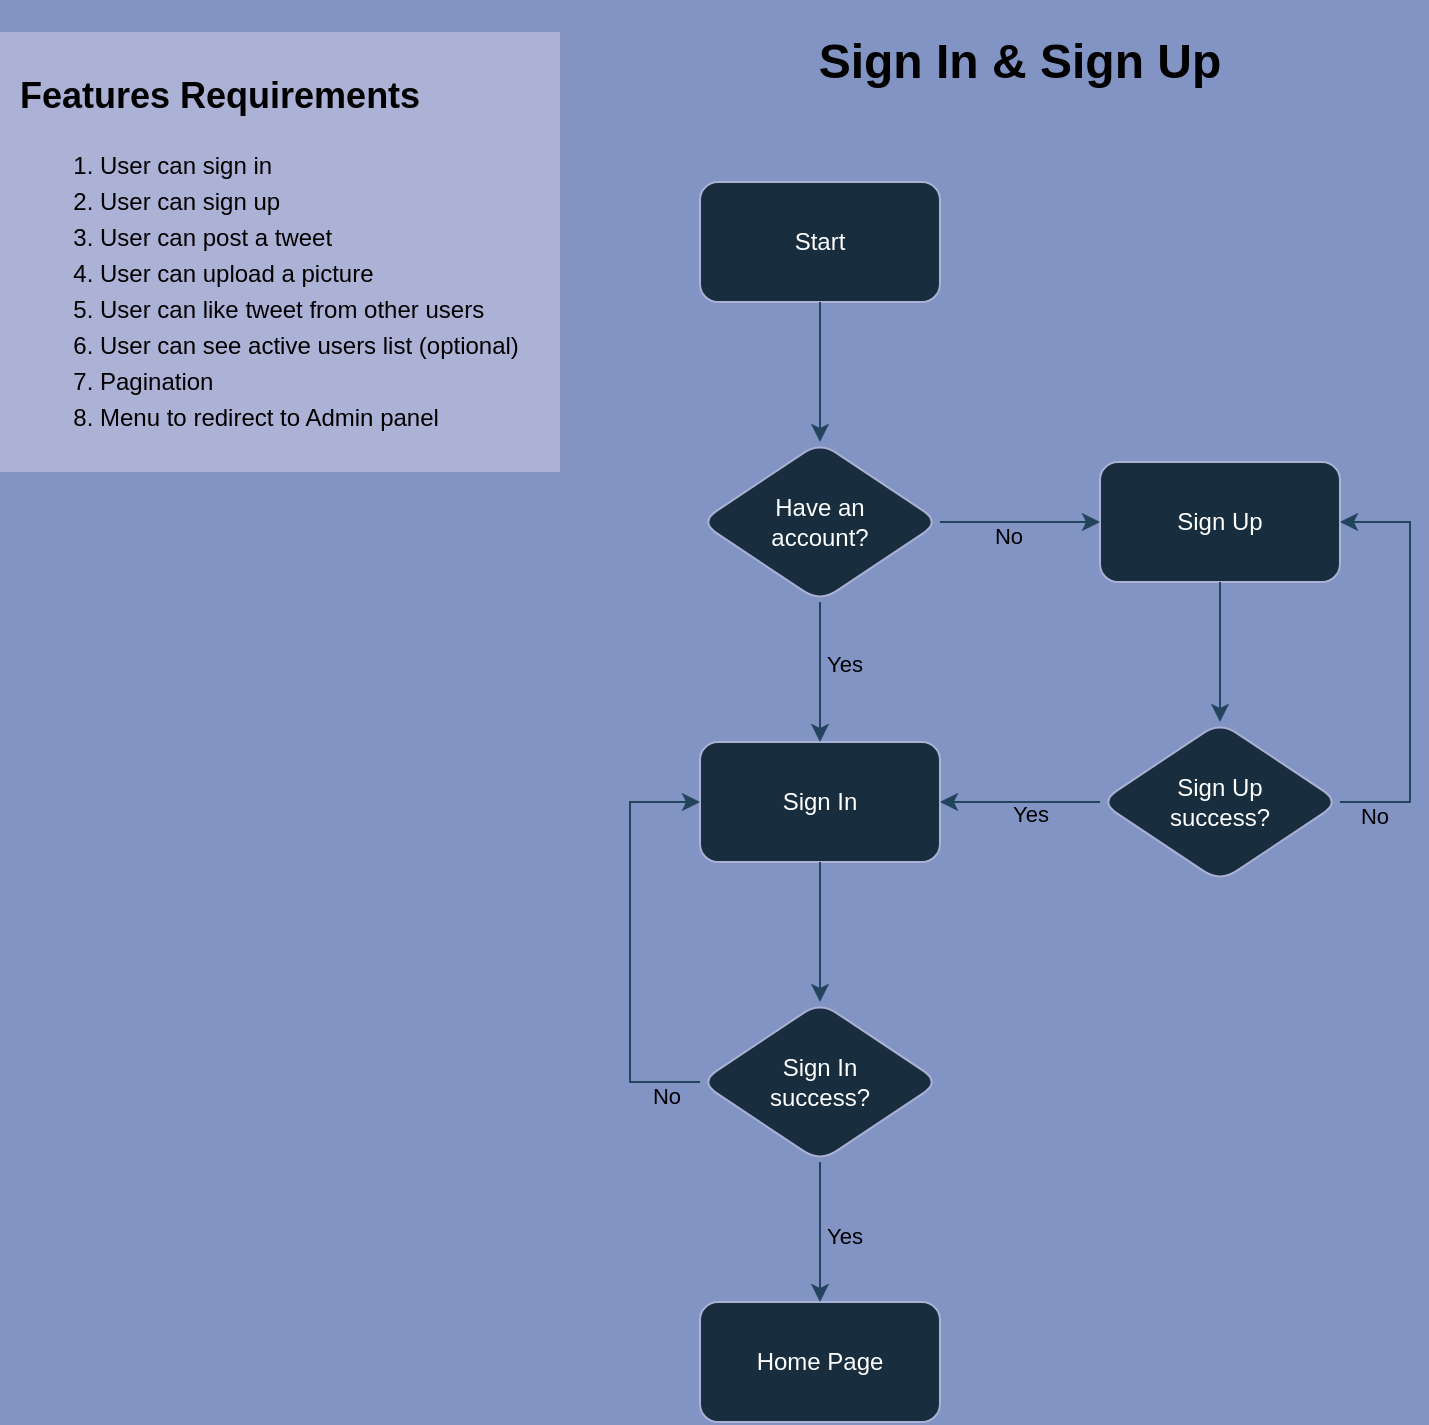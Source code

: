 <mxfile version="21.8.0" type="device" pages="4">
  <diagram name="Sign In &amp; Sign Up" id="IRRILIhM7_jVWzZIzl2v">
    <mxGraphModel dx="1468" dy="900" grid="0" gridSize="10" guides="1" tooltips="1" connect="1" arrows="1" fold="1" page="1" pageScale="1" pageWidth="1100" pageHeight="850" background="#8294C4" math="0" shadow="0">
      <root>
        <mxCell id="0" />
        <mxCell id="1" parent="0" />
        <mxCell id="QwL18J_q-RxOLkEPr-Up-1" value="&lt;h2&gt;&lt;b&gt;Features Requirements&lt;/b&gt;&lt;/h2&gt;&lt;ol style=&quot;line-height: 150%;&quot;&gt;&lt;li&gt;User can sign in&lt;/li&gt;&lt;li&gt;User can sign up&lt;/li&gt;&lt;li&gt;User can post a tweet&lt;/li&gt;&lt;li&gt;User can upload a picture&lt;/li&gt;&lt;li&gt;User can like tweet from other users&lt;/li&gt;&lt;li&gt;User can see active users list (optional)&lt;/li&gt;&lt;li&gt;Pagination&lt;/li&gt;&lt;li&gt;Menu to redirect to Admin panel&lt;/li&gt;&lt;/ol&gt;" style="text;align=left;html=1;verticalAlign=top;whiteSpace=wrap;rounded=0;labelBackgroundColor=none;spacingTop=0;spacing=2;spacingBottom=0;fillStyle=auto;glass=0;shadow=0;labelBorderColor=none;spacingLeft=8;spacingRight=8;movable=1;resizable=1;rotatable=1;deletable=1;editable=1;locked=0;connectable=1;fillColor=#ACB1D6;strokeColor=none;" parent="1" vertex="1">
          <mxGeometry x="40" y="40" width="280" height="220" as="geometry" />
        </mxCell>
        <mxCell id="cGtCeVhmhqgJOxPGAnX_-8" value="" style="group;labelBackgroundColor=none;fontColor=#FFFFFF;" parent="1" vertex="1" connectable="0">
          <mxGeometry x="355" y="115" width="390" height="620" as="geometry" />
        </mxCell>
        <mxCell id="QwL18J_q-RxOLkEPr-Up-2" value="Start" style="rounded=1;whiteSpace=wrap;html=1;labelBackgroundColor=none;fillColor=#182E3E;strokeColor=#ACB1D6;fontColor=#FFFFFF;" parent="cGtCeVhmhqgJOxPGAnX_-8" vertex="1">
          <mxGeometry x="35" width="120" height="60" as="geometry" />
        </mxCell>
        <mxCell id="QwL18J_q-RxOLkEPr-Up-5" value="Have an&lt;br&gt;account?" style="rhombus;html=1;rounded=1;whiteSpace=wrap;labelBackgroundColor=none;fillColor=#182E3E;strokeColor=#ACB1D6;fontColor=#FFFFFF;" parent="cGtCeVhmhqgJOxPGAnX_-8" vertex="1">
          <mxGeometry x="35" y="130" width="120" height="80" as="geometry" />
        </mxCell>
        <mxCell id="QwL18J_q-RxOLkEPr-Up-6" value="" style="edgeStyle=orthogonalEdgeStyle;rounded=0;orthogonalLoop=1;jettySize=auto;html=1;labelBackgroundColor=none;fontColor=default;strokeColor=#23445D;" parent="cGtCeVhmhqgJOxPGAnX_-8" source="QwL18J_q-RxOLkEPr-Up-2" target="QwL18J_q-RxOLkEPr-Up-5" edge="1">
          <mxGeometry relative="1" as="geometry" />
        </mxCell>
        <mxCell id="QwL18J_q-RxOLkEPr-Up-7" value="Sign In" style="whiteSpace=wrap;html=1;rounded=1;labelBackgroundColor=none;fillColor=#182E3E;strokeColor=#ACB1D6;fontColor=#FFFFFF;" parent="cGtCeVhmhqgJOxPGAnX_-8" vertex="1">
          <mxGeometry x="35" y="280" width="120" height="60" as="geometry" />
        </mxCell>
        <mxCell id="QwL18J_q-RxOLkEPr-Up-8" value="" style="edgeStyle=orthogonalEdgeStyle;rounded=0;orthogonalLoop=1;jettySize=auto;html=1;labelBackgroundColor=none;fontColor=default;strokeColor=#23445D;" parent="cGtCeVhmhqgJOxPGAnX_-8" source="QwL18J_q-RxOLkEPr-Up-5" target="QwL18J_q-RxOLkEPr-Up-7" edge="1">
          <mxGeometry relative="1" as="geometry" />
        </mxCell>
        <mxCell id="cGtCeVhmhqgJOxPGAnX_-2" value="&lt;font color=&quot;#000000&quot;&gt;Yes&lt;/font&gt;" style="edgeLabel;html=1;align=center;verticalAlign=middle;resizable=0;points=[];labelBackgroundColor=none;fontColor=#FFFFFF;labelBorderColor=none;" parent="QwL18J_q-RxOLkEPr-Up-8" vertex="1" connectable="0">
          <mxGeometry x="-0.135" y="1" relative="1" as="geometry">
            <mxPoint x="11" as="offset" />
          </mxGeometry>
        </mxCell>
        <mxCell id="QwL18J_q-RxOLkEPr-Up-10" value="Sign Up" style="whiteSpace=wrap;html=1;rounded=1;labelBackgroundColor=none;fillColor=#182E3E;strokeColor=#ACB1D6;fontColor=#FFFFFF;" parent="cGtCeVhmhqgJOxPGAnX_-8" vertex="1">
          <mxGeometry x="235" y="140" width="120" height="60" as="geometry" />
        </mxCell>
        <mxCell id="QwL18J_q-RxOLkEPr-Up-11" value="" style="edgeStyle=orthogonalEdgeStyle;rounded=0;orthogonalLoop=1;jettySize=auto;html=1;labelBackgroundColor=none;fontColor=default;strokeColor=#23445D;" parent="cGtCeVhmhqgJOxPGAnX_-8" source="QwL18J_q-RxOLkEPr-Up-5" target="QwL18J_q-RxOLkEPr-Up-10" edge="1">
          <mxGeometry relative="1" as="geometry" />
        </mxCell>
        <mxCell id="cGtCeVhmhqgJOxPGAnX_-3" value="&lt;font color=&quot;#000000&quot;&gt;No&lt;/font&gt;" style="edgeLabel;html=1;align=center;verticalAlign=middle;resizable=0;points=[];labelBackgroundColor=none;fontColor=#FFFFFF;" parent="QwL18J_q-RxOLkEPr-Up-11" vertex="1" connectable="0">
          <mxGeometry x="-0.15" y="-2" relative="1" as="geometry">
            <mxPoint y="5" as="offset" />
          </mxGeometry>
        </mxCell>
        <mxCell id="QwL18J_q-RxOLkEPr-Up-15" value="" style="edgeStyle=orthogonalEdgeStyle;rounded=0;orthogonalLoop=1;jettySize=auto;html=1;labelBackgroundColor=none;fontColor=default;strokeColor=#23445D;" parent="cGtCeVhmhqgJOxPGAnX_-8" source="QwL18J_q-RxOLkEPr-Up-13" target="QwL18J_q-RxOLkEPr-Up-7" edge="1">
          <mxGeometry relative="1" as="geometry" />
        </mxCell>
        <mxCell id="cGtCeVhmhqgJOxPGAnX_-6" value="&lt;font color=&quot;#000000&quot;&gt;Yes&lt;/font&gt;" style="edgeLabel;html=1;align=center;verticalAlign=middle;resizable=0;points=[];labelBackgroundColor=none;fontColor=#FFFFFF;" parent="QwL18J_q-RxOLkEPr-Up-15" vertex="1" connectable="0">
          <mxGeometry x="-0.131" y="1" relative="1" as="geometry">
            <mxPoint y="5" as="offset" />
          </mxGeometry>
        </mxCell>
        <mxCell id="QwL18J_q-RxOLkEPr-Up-17" style="edgeStyle=orthogonalEdgeStyle;rounded=0;orthogonalLoop=1;jettySize=auto;html=1;entryX=1;entryY=0.5;entryDx=0;entryDy=0;labelBackgroundColor=none;fontColor=default;strokeColor=#23445D;" parent="cGtCeVhmhqgJOxPGAnX_-8" source="QwL18J_q-RxOLkEPr-Up-13" target="QwL18J_q-RxOLkEPr-Up-10" edge="1">
          <mxGeometry relative="1" as="geometry">
            <Array as="points">
              <mxPoint x="390" y="310" />
              <mxPoint x="390" y="170" />
            </Array>
          </mxGeometry>
        </mxCell>
        <mxCell id="cGtCeVhmhqgJOxPGAnX_-7" value="&lt;font color=&quot;#000000&quot;&gt;No&lt;/font&gt;" style="edgeLabel;html=1;align=center;verticalAlign=middle;resizable=0;points=[];labelBackgroundColor=none;fontColor=#FFFFFF;" parent="QwL18J_q-RxOLkEPr-Up-17" vertex="1" connectable="0">
          <mxGeometry x="-0.869" relative="1" as="geometry">
            <mxPoint x="3" y="7" as="offset" />
          </mxGeometry>
        </mxCell>
        <mxCell id="QwL18J_q-RxOLkEPr-Up-13" value="Sign Up&lt;br&gt;success?" style="rhombus;whiteSpace=wrap;html=1;rounded=1;labelBackgroundColor=none;fillColor=#182E3E;strokeColor=#ACB1D6;fontColor=#FFFFFF;" parent="cGtCeVhmhqgJOxPGAnX_-8" vertex="1">
          <mxGeometry x="235" y="270" width="120" height="80" as="geometry" />
        </mxCell>
        <mxCell id="QwL18J_q-RxOLkEPr-Up-14" value="" style="edgeStyle=orthogonalEdgeStyle;rounded=0;orthogonalLoop=1;jettySize=auto;html=1;labelBackgroundColor=none;fontColor=default;strokeColor=#23445D;" parent="cGtCeVhmhqgJOxPGAnX_-8" source="QwL18J_q-RxOLkEPr-Up-10" target="QwL18J_q-RxOLkEPr-Up-13" edge="1">
          <mxGeometry relative="1" as="geometry" />
        </mxCell>
        <mxCell id="QwL18J_q-RxOLkEPr-Up-26" style="edgeStyle=orthogonalEdgeStyle;rounded=0;orthogonalLoop=1;jettySize=auto;html=1;entryX=0;entryY=0.5;entryDx=0;entryDy=0;labelBackgroundColor=none;fontColor=default;strokeColor=#23445D;" parent="cGtCeVhmhqgJOxPGAnX_-8" source="QwL18J_q-RxOLkEPr-Up-21" target="QwL18J_q-RxOLkEPr-Up-7" edge="1">
          <mxGeometry relative="1" as="geometry">
            <Array as="points">
              <mxPoint y="450" />
              <mxPoint y="310" />
            </Array>
          </mxGeometry>
        </mxCell>
        <mxCell id="cGtCeVhmhqgJOxPGAnX_-5" value="&lt;font color=&quot;#000000&quot;&gt;No&lt;/font&gt;" style="edgeLabel;html=1;align=center;verticalAlign=middle;resizable=0;points=[];labelBackgroundColor=none;fontColor=#FFFFFF;" parent="QwL18J_q-RxOLkEPr-Up-26" vertex="1" connectable="0">
          <mxGeometry x="-0.882" y="-1" relative="1" as="geometry">
            <mxPoint x="-5" y="8" as="offset" />
          </mxGeometry>
        </mxCell>
        <mxCell id="QwL18J_q-RxOLkEPr-Up-21" value="Sign In&lt;br&gt;success?" style="rhombus;whiteSpace=wrap;html=1;rounded=1;labelBackgroundColor=none;fillColor=#182E3E;strokeColor=#ACB1D6;fontColor=#FFFFFF;" parent="cGtCeVhmhqgJOxPGAnX_-8" vertex="1">
          <mxGeometry x="35" y="410" width="120" height="80" as="geometry" />
        </mxCell>
        <mxCell id="QwL18J_q-RxOLkEPr-Up-22" value="" style="edgeStyle=orthogonalEdgeStyle;rounded=0;orthogonalLoop=1;jettySize=auto;html=1;labelBackgroundColor=none;fontColor=default;strokeColor=#23445D;" parent="cGtCeVhmhqgJOxPGAnX_-8" source="QwL18J_q-RxOLkEPr-Up-7" target="QwL18J_q-RxOLkEPr-Up-21" edge="1">
          <mxGeometry relative="1" as="geometry" />
        </mxCell>
        <mxCell id="QwL18J_q-RxOLkEPr-Up-23" value="Home Page" style="whiteSpace=wrap;html=1;rounded=1;labelBackgroundColor=none;fillColor=#182E3E;strokeColor=#ACB1D6;fontColor=#FFFFFF;" parent="cGtCeVhmhqgJOxPGAnX_-8" vertex="1">
          <mxGeometry x="35" y="560" width="120" height="60" as="geometry" />
        </mxCell>
        <mxCell id="QwL18J_q-RxOLkEPr-Up-24" value="" style="edgeStyle=orthogonalEdgeStyle;rounded=0;orthogonalLoop=1;jettySize=auto;html=1;labelBackgroundColor=none;fontColor=default;strokeColor=#23445D;" parent="cGtCeVhmhqgJOxPGAnX_-8" source="QwL18J_q-RxOLkEPr-Up-21" target="QwL18J_q-RxOLkEPr-Up-23" edge="1">
          <mxGeometry relative="1" as="geometry" />
        </mxCell>
        <mxCell id="cGtCeVhmhqgJOxPGAnX_-4" value="&lt;font color=&quot;#000000&quot;&gt;Yes&lt;/font&gt;" style="edgeLabel;html=1;align=center;verticalAlign=middle;resizable=0;points=[];labelBackgroundColor=none;fontColor=#FFFFFF;" parent="QwL18J_q-RxOLkEPr-Up-24" vertex="1" connectable="0">
          <mxGeometry x="0.048" relative="1" as="geometry">
            <mxPoint x="12" as="offset" />
          </mxGeometry>
        </mxCell>
        <mxCell id="cGtCeVhmhqgJOxPGAnX_-10" value="&lt;h1&gt;&lt;font color=&quot;#000000&quot;&gt;Sign In &amp;amp; Sign Up&lt;/font&gt;&lt;/h1&gt;" style="text;strokeColor=none;align=center;fillColor=none;html=1;verticalAlign=middle;whiteSpace=wrap;rounded=0;labelBackgroundColor=none;fontColor=#FFFFFF;" parent="1" vertex="1">
          <mxGeometry x="430" y="40" width="240" height="30" as="geometry" />
        </mxCell>
      </root>
    </mxGraphModel>
  </diagram>
  <diagram name="Post a tweet" id="jlUnjO_T4NuEfTbZQD-7">
    <mxGraphModel dx="1590" dy="975" grid="0" gridSize="10" guides="1" tooltips="1" connect="1" arrows="1" fold="1" page="1" pageScale="1" pageWidth="1100" pageHeight="850" background="#8294C4" math="0" shadow="0">
      <root>
        <mxCell id="AGUlumMlVgv7x5j8KWEL-0" />
        <mxCell id="AGUlumMlVgv7x5j8KWEL-1" parent="AGUlumMlVgv7x5j8KWEL-0" />
        <mxCell id="AGUlumMlVgv7x5j8KWEL-2" value="&lt;h2&gt;&lt;b&gt;Features Requirements&lt;/b&gt;&lt;/h2&gt;&lt;ol style=&quot;line-height: 150%;&quot;&gt;&lt;li&gt;User can sign in&lt;/li&gt;&lt;li&gt;User can sign up&lt;/li&gt;&lt;li&gt;User can post a tweet&lt;/li&gt;&lt;li&gt;User can upload a picture&lt;/li&gt;&lt;li&gt;User can like tweet from other users&lt;/li&gt;&lt;li&gt;User can see active users list (optional)&lt;/li&gt;&lt;li&gt;Pagination&lt;/li&gt;&lt;li&gt;Menu to redirect to Admin panel&lt;/li&gt;&lt;/ol&gt;" style="text;align=left;html=1;verticalAlign=top;whiteSpace=wrap;rounded=0;labelBackgroundColor=none;spacingTop=0;spacing=2;spacingBottom=0;fillStyle=auto;glass=0;shadow=0;labelBorderColor=none;spacingLeft=8;spacingRight=8;movable=1;resizable=1;rotatable=1;deletable=1;editable=1;locked=0;connectable=1;fillColor=#ACB1D6;strokeColor=none;fontColor=#000000;" vertex="1" parent="AGUlumMlVgv7x5j8KWEL-1">
          <mxGeometry x="40" y="40" width="280" height="220" as="geometry" />
        </mxCell>
        <mxCell id="AGUlumMlVgv7x5j8KWEL-26" value="&lt;h1&gt;&lt;font color=&quot;#000000&quot;&gt;Post a tweet&lt;/font&gt;&lt;/h1&gt;" style="text;strokeColor=none;align=center;fillColor=none;html=1;verticalAlign=middle;whiteSpace=wrap;rounded=0;labelBackgroundColor=none;fontColor=#FFFFFF;" vertex="1" parent="AGUlumMlVgv7x5j8KWEL-1">
          <mxGeometry x="430" y="40" width="240" height="30" as="geometry" />
        </mxCell>
        <mxCell id="NeYAM6edFE6V8D2ma4Jr-0" value="" style="group;labelBackgroundColor=none;fontColor=#FFFFFF;" vertex="1" connectable="0" parent="AGUlumMlVgv7x5j8KWEL-1">
          <mxGeometry x="445" y="120" width="210" height="490" as="geometry" />
        </mxCell>
        <mxCell id="NeYAM6edFE6V8D2ma4Jr-1" value="Home Page" style="rounded=1;whiteSpace=wrap;html=1;labelBackgroundColor=none;fillColor=#182E3E;strokeColor=#FFFFFF;fontColor=#FFFFFF;" vertex="1" parent="NeYAM6edFE6V8D2ma4Jr-0">
          <mxGeometry x="50" width="120" height="60" as="geometry" />
        </mxCell>
        <mxCell id="NeYAM6edFE6V8D2ma4Jr-2" style="edgeStyle=orthogonalEdgeStyle;rounded=0;orthogonalLoop=1;jettySize=auto;html=1;entryX=1;entryY=0.5;entryDx=0;entryDy=0;exitX=1;exitY=0.5;exitDx=0;exitDy=0;labelBackgroundColor=none;strokeColor=#23445D;fontColor=default;" edge="1" parent="NeYAM6edFE6V8D2ma4Jr-0" source="NeYAM6edFE6V8D2ma4Jr-4" target="NeYAM6edFE6V8D2ma4Jr-1">
          <mxGeometry relative="1" as="geometry">
            <Array as="points">
              <mxPoint x="210" y="170" />
              <mxPoint x="210" y="30" />
            </Array>
          </mxGeometry>
        </mxCell>
        <mxCell id="NeYAM6edFE6V8D2ma4Jr-3" value="No" style="edgeLabel;html=1;align=center;verticalAlign=middle;resizable=0;points=[];labelBackgroundColor=none;fontColor=#000000;" vertex="1" connectable="0" parent="NeYAM6edFE6V8D2ma4Jr-2">
          <mxGeometry x="-0.111" y="-1" relative="1" as="geometry">
            <mxPoint x="-22" y="65" as="offset" />
          </mxGeometry>
        </mxCell>
        <mxCell id="NeYAM6edFE6V8D2ma4Jr-4" value="Want to post&lt;br&gt;a tweet?" style="rhombus;whiteSpace=wrap;html=1;rounded=1;labelBackgroundColor=none;fillColor=#182E3E;strokeColor=#FFFFFF;fontColor=#FFFFFF;" vertex="1" parent="NeYAM6edFE6V8D2ma4Jr-0">
          <mxGeometry x="50" y="130" width="120" height="80" as="geometry" />
        </mxCell>
        <mxCell id="NeYAM6edFE6V8D2ma4Jr-5" value="" style="edgeStyle=orthogonalEdgeStyle;rounded=0;orthogonalLoop=1;jettySize=auto;html=1;labelBackgroundColor=none;strokeColor=#23445D;fontColor=default;" edge="1" parent="NeYAM6edFE6V8D2ma4Jr-0" source="NeYAM6edFE6V8D2ma4Jr-1" target="NeYAM6edFE6V8D2ma4Jr-4">
          <mxGeometry relative="1" as="geometry" />
        </mxCell>
        <mxCell id="NeYAM6edFE6V8D2ma4Jr-6" value="Post a tweet" style="whiteSpace=wrap;html=1;rounded=1;labelBackgroundColor=none;fillColor=#182E3E;strokeColor=#FFFFFF;fontColor=#FFFFFF;" vertex="1" parent="NeYAM6edFE6V8D2ma4Jr-0">
          <mxGeometry x="50" y="280" width="120" height="60" as="geometry" />
        </mxCell>
        <mxCell id="NeYAM6edFE6V8D2ma4Jr-7" value="" style="edgeStyle=orthogonalEdgeStyle;rounded=0;orthogonalLoop=1;jettySize=auto;html=1;labelBackgroundColor=none;strokeColor=#23445D;fontColor=default;" edge="1" parent="NeYAM6edFE6V8D2ma4Jr-0" source="NeYAM6edFE6V8D2ma4Jr-4" target="NeYAM6edFE6V8D2ma4Jr-6">
          <mxGeometry relative="1" as="geometry" />
        </mxCell>
        <mxCell id="NeYAM6edFE6V8D2ma4Jr-8" value="Yes" style="edgeLabel;html=1;align=center;verticalAlign=middle;resizable=0;points=[];labelBackgroundColor=none;fontColor=#000000;" vertex="1" connectable="0" parent="NeYAM6edFE6V8D2ma4Jr-7">
          <mxGeometry x="-0.086" relative="1" as="geometry">
            <mxPoint x="10" as="offset" />
          </mxGeometry>
        </mxCell>
        <mxCell id="NeYAM6edFE6V8D2ma4Jr-9" style="edgeStyle=orthogonalEdgeStyle;rounded=0;orthogonalLoop=1;jettySize=auto;html=1;entryX=0;entryY=0.5;entryDx=0;entryDy=0;exitX=0;exitY=0.5;exitDx=0;exitDy=0;labelBackgroundColor=none;strokeColor=#23445D;fontColor=default;" edge="1" parent="NeYAM6edFE6V8D2ma4Jr-0" source="NeYAM6edFE6V8D2ma4Jr-13" target="NeYAM6edFE6V8D2ma4Jr-1">
          <mxGeometry relative="1" as="geometry">
            <Array as="points">
              <mxPoint y="450" />
              <mxPoint y="30" />
            </Array>
          </mxGeometry>
        </mxCell>
        <mxCell id="NeYAM6edFE6V8D2ma4Jr-10" value="Yes" style="edgeLabel;html=1;align=center;verticalAlign=middle;resizable=0;points=[];labelBackgroundColor=none;fontColor=#000000;" vertex="1" connectable="0" parent="NeYAM6edFE6V8D2ma4Jr-9">
          <mxGeometry x="-0.922" relative="1" as="geometry">
            <mxPoint x="-5" y="8" as="offset" />
          </mxGeometry>
        </mxCell>
        <mxCell id="NeYAM6edFE6V8D2ma4Jr-11" style="edgeStyle=orthogonalEdgeStyle;rounded=0;orthogonalLoop=1;jettySize=auto;html=1;entryX=1;entryY=0.5;entryDx=0;entryDy=0;exitX=1;exitY=0.5;exitDx=0;exitDy=0;labelBackgroundColor=none;strokeColor=#23445D;fontColor=default;" edge="1" parent="NeYAM6edFE6V8D2ma4Jr-0" source="NeYAM6edFE6V8D2ma4Jr-13" target="NeYAM6edFE6V8D2ma4Jr-6">
          <mxGeometry relative="1" as="geometry">
            <Array as="points">
              <mxPoint x="210" y="450" />
              <mxPoint x="210" y="310" />
            </Array>
          </mxGeometry>
        </mxCell>
        <mxCell id="NeYAM6edFE6V8D2ma4Jr-12" value="No" style="edgeLabel;html=1;align=center;verticalAlign=middle;resizable=0;points=[];labelBackgroundColor=none;fontColor=#000000;" vertex="1" connectable="0" parent="NeYAM6edFE6V8D2ma4Jr-11">
          <mxGeometry x="-0.822" y="-1" relative="1" as="geometry">
            <mxPoint y="7" as="offset" />
          </mxGeometry>
        </mxCell>
        <mxCell id="NeYAM6edFE6V8D2ma4Jr-13" value="Post success?" style="rhombus;whiteSpace=wrap;html=1;rounded=1;labelBackgroundColor=none;fillColor=#182E3E;strokeColor=#FFFFFF;fontColor=#FFFFFF;" vertex="1" parent="NeYAM6edFE6V8D2ma4Jr-0">
          <mxGeometry x="50" y="410" width="120" height="80" as="geometry" />
        </mxCell>
        <mxCell id="NeYAM6edFE6V8D2ma4Jr-14" value="" style="edgeStyle=orthogonalEdgeStyle;rounded=0;orthogonalLoop=1;jettySize=auto;html=1;labelBackgroundColor=none;strokeColor=#23445D;fontColor=default;" edge="1" parent="NeYAM6edFE6V8D2ma4Jr-0" source="NeYAM6edFE6V8D2ma4Jr-6" target="NeYAM6edFE6V8D2ma4Jr-13">
          <mxGeometry relative="1" as="geometry" />
        </mxCell>
      </root>
    </mxGraphModel>
  </diagram>
  <diagram id="E_fAsIOlzMjQi6JlMtmh" name="Page-2">
    <mxGraphModel dx="263" dy="836" grid="1" gridSize="10" guides="1" tooltips="1" connect="1" arrows="1" fold="1" page="1" pageScale="1" pageWidth="1100" pageHeight="850" math="0" shadow="0">
      <root>
        <mxCell id="0" />
        <mxCell id="1" parent="0" />
        <mxCell id="UZXCuOwnJwMjy4uVcCzj-1" value="" style="group" parent="1" vertex="1" connectable="0">
          <mxGeometry x="1400" y="40" width="220" height="490" as="geometry" />
        </mxCell>
        <mxCell id="UZXCuOwnJwMjy4uVcCzj-2" value="Home Page" style="rounded=1;whiteSpace=wrap;html=1;" parent="UZXCuOwnJwMjy4uVcCzj-1" vertex="1">
          <mxGeometry x="50" width="120" height="60" as="geometry" />
        </mxCell>
        <mxCell id="UZXCuOwnJwMjy4uVcCzj-3" style="edgeStyle=orthogonalEdgeStyle;rounded=0;orthogonalLoop=1;jettySize=auto;html=1;entryX=1;entryY=0.5;entryDx=0;entryDy=0;exitX=1;exitY=0.5;exitDx=0;exitDy=0;" parent="UZXCuOwnJwMjy4uVcCzj-1" source="UZXCuOwnJwMjy4uVcCzj-5" target="UZXCuOwnJwMjy4uVcCzj-2" edge="1">
          <mxGeometry relative="1" as="geometry">
            <Array as="points">
              <mxPoint x="220" y="170" />
              <mxPoint x="220" y="30" />
            </Array>
          </mxGeometry>
        </mxCell>
        <mxCell id="UZXCuOwnJwMjy4uVcCzj-4" value="No" style="edgeLabel;html=1;align=center;verticalAlign=middle;resizable=0;points=[];" parent="UZXCuOwnJwMjy4uVcCzj-3" vertex="1" connectable="0">
          <mxGeometry x="-0.854" y="-1" relative="1" as="geometry">
            <mxPoint as="offset" />
          </mxGeometry>
        </mxCell>
        <mxCell id="UZXCuOwnJwMjy4uVcCzj-5" value="Want to post a&lt;br&gt;tweet with picture?" style="rhombus;whiteSpace=wrap;html=1;rounded=1;" parent="UZXCuOwnJwMjy4uVcCzj-1" vertex="1">
          <mxGeometry x="40" y="130" width="140" height="80" as="geometry" />
        </mxCell>
        <mxCell id="UZXCuOwnJwMjy4uVcCzj-6" value="" style="edgeStyle=orthogonalEdgeStyle;rounded=0;orthogonalLoop=1;jettySize=auto;html=1;" parent="UZXCuOwnJwMjy4uVcCzj-1" source="UZXCuOwnJwMjy4uVcCzj-2" target="UZXCuOwnJwMjy4uVcCzj-5" edge="1">
          <mxGeometry relative="1" as="geometry" />
        </mxCell>
        <mxCell id="UZXCuOwnJwMjy4uVcCzj-7" value="Post a tweet with picture" style="whiteSpace=wrap;html=1;rounded=1;" parent="UZXCuOwnJwMjy4uVcCzj-1" vertex="1">
          <mxGeometry x="50" y="280" width="120" height="60" as="geometry" />
        </mxCell>
        <mxCell id="UZXCuOwnJwMjy4uVcCzj-8" value="" style="edgeStyle=orthogonalEdgeStyle;rounded=0;orthogonalLoop=1;jettySize=auto;html=1;" parent="UZXCuOwnJwMjy4uVcCzj-1" source="UZXCuOwnJwMjy4uVcCzj-5" target="UZXCuOwnJwMjy4uVcCzj-7" edge="1">
          <mxGeometry relative="1" as="geometry" />
        </mxCell>
        <mxCell id="UZXCuOwnJwMjy4uVcCzj-9" value="Yes" style="edgeLabel;html=1;align=center;verticalAlign=middle;resizable=0;points=[];" parent="UZXCuOwnJwMjy4uVcCzj-8" vertex="1" connectable="0">
          <mxGeometry x="-0.086" relative="1" as="geometry">
            <mxPoint as="offset" />
          </mxGeometry>
        </mxCell>
        <mxCell id="UZXCuOwnJwMjy4uVcCzj-10" style="edgeStyle=orthogonalEdgeStyle;rounded=0;orthogonalLoop=1;jettySize=auto;html=1;entryX=0;entryY=0.5;entryDx=0;entryDy=0;exitX=0;exitY=0.5;exitDx=0;exitDy=0;" parent="UZXCuOwnJwMjy4uVcCzj-1" source="UZXCuOwnJwMjy4uVcCzj-14" target="UZXCuOwnJwMjy4uVcCzj-2" edge="1">
          <mxGeometry relative="1" as="geometry">
            <Array as="points">
              <mxPoint y="450" />
              <mxPoint y="30" />
            </Array>
          </mxGeometry>
        </mxCell>
        <mxCell id="UZXCuOwnJwMjy4uVcCzj-11" value="Yes" style="edgeLabel;html=1;align=center;verticalAlign=middle;resizable=0;points=[];" parent="UZXCuOwnJwMjy4uVcCzj-10" vertex="1" connectable="0">
          <mxGeometry x="-0.899" y="-2" relative="1" as="geometry">
            <mxPoint as="offset" />
          </mxGeometry>
        </mxCell>
        <mxCell id="UZXCuOwnJwMjy4uVcCzj-12" style="edgeStyle=orthogonalEdgeStyle;rounded=0;orthogonalLoop=1;jettySize=auto;html=1;entryX=1;entryY=0.5;entryDx=0;entryDy=0;exitX=1;exitY=0.5;exitDx=0;exitDy=0;" parent="UZXCuOwnJwMjy4uVcCzj-1" source="UZXCuOwnJwMjy4uVcCzj-14" target="UZXCuOwnJwMjy4uVcCzj-7" edge="1">
          <mxGeometry relative="1" as="geometry">
            <Array as="points">
              <mxPoint x="210" y="450" />
              <mxPoint x="210" y="310" />
            </Array>
          </mxGeometry>
        </mxCell>
        <mxCell id="UZXCuOwnJwMjy4uVcCzj-13" value="No" style="edgeLabel;html=1;align=center;verticalAlign=middle;resizable=0;points=[];" parent="UZXCuOwnJwMjy4uVcCzj-12" vertex="1" connectable="0">
          <mxGeometry x="-0.822" relative="1" as="geometry">
            <mxPoint as="offset" />
          </mxGeometry>
        </mxCell>
        <mxCell id="UZXCuOwnJwMjy4uVcCzj-14" value="Post success?" style="rhombus;whiteSpace=wrap;html=1;rounded=1;" parent="UZXCuOwnJwMjy4uVcCzj-1" vertex="1">
          <mxGeometry x="50" y="410" width="120" height="80" as="geometry" />
        </mxCell>
        <mxCell id="UZXCuOwnJwMjy4uVcCzj-15" value="" style="edgeStyle=orthogonalEdgeStyle;rounded=0;orthogonalLoop=1;jettySize=auto;html=1;" parent="UZXCuOwnJwMjy4uVcCzj-1" source="UZXCuOwnJwMjy4uVcCzj-7" target="UZXCuOwnJwMjy4uVcCzj-14" edge="1">
          <mxGeometry relative="1" as="geometry" />
        </mxCell>
        <mxCell id="UZXCuOwnJwMjy4uVcCzj-31" value="" style="group" parent="1" vertex="1" connectable="0">
          <mxGeometry x="1830" y="40" width="220" height="490" as="geometry" />
        </mxCell>
        <mxCell id="UZXCuOwnJwMjy4uVcCzj-32" value="Home Page" style="rounded=1;whiteSpace=wrap;html=1;" parent="UZXCuOwnJwMjy4uVcCzj-31" vertex="1">
          <mxGeometry x="50" width="120" height="60" as="geometry" />
        </mxCell>
        <mxCell id="UZXCuOwnJwMjy4uVcCzj-33" style="edgeStyle=orthogonalEdgeStyle;rounded=0;orthogonalLoop=1;jettySize=auto;html=1;entryX=1;entryY=0.5;entryDx=0;entryDy=0;exitX=1;exitY=0.5;exitDx=0;exitDy=0;" parent="UZXCuOwnJwMjy4uVcCzj-31" source="UZXCuOwnJwMjy4uVcCzj-35" target="UZXCuOwnJwMjy4uVcCzj-32" edge="1">
          <mxGeometry relative="1" as="geometry">
            <Array as="points">
              <mxPoint x="220" y="170" />
              <mxPoint x="220" y="30" />
            </Array>
          </mxGeometry>
        </mxCell>
        <mxCell id="UZXCuOwnJwMjy4uVcCzj-34" value="No" style="edgeLabel;html=1;align=center;verticalAlign=middle;resizable=0;points=[];" parent="UZXCuOwnJwMjy4uVcCzj-33" vertex="1" connectable="0">
          <mxGeometry x="-0.854" y="-1" relative="1" as="geometry">
            <mxPoint as="offset" />
          </mxGeometry>
        </mxCell>
        <mxCell id="UZXCuOwnJwMjy4uVcCzj-35" value="Want to interact&lt;br&gt;with other tweet?" style="rhombus;whiteSpace=wrap;html=1;rounded=1;" parent="UZXCuOwnJwMjy4uVcCzj-31" vertex="1">
          <mxGeometry x="40" y="130" width="140" height="80" as="geometry" />
        </mxCell>
        <mxCell id="UZXCuOwnJwMjy4uVcCzj-36" value="" style="edgeStyle=orthogonalEdgeStyle;rounded=0;orthogonalLoop=1;jettySize=auto;html=1;" parent="UZXCuOwnJwMjy4uVcCzj-31" source="UZXCuOwnJwMjy4uVcCzj-32" target="UZXCuOwnJwMjy4uVcCzj-35" edge="1">
          <mxGeometry relative="1" as="geometry" />
        </mxCell>
        <mxCell id="UZXCuOwnJwMjy4uVcCzj-37" value="Like a tweet" style="whiteSpace=wrap;html=1;rounded=1;" parent="UZXCuOwnJwMjy4uVcCzj-31" vertex="1">
          <mxGeometry x="50" y="280" width="120" height="60" as="geometry" />
        </mxCell>
        <mxCell id="UZXCuOwnJwMjy4uVcCzj-38" value="" style="edgeStyle=orthogonalEdgeStyle;rounded=0;orthogonalLoop=1;jettySize=auto;html=1;" parent="UZXCuOwnJwMjy4uVcCzj-31" source="UZXCuOwnJwMjy4uVcCzj-35" target="UZXCuOwnJwMjy4uVcCzj-37" edge="1">
          <mxGeometry relative="1" as="geometry" />
        </mxCell>
        <mxCell id="UZXCuOwnJwMjy4uVcCzj-39" value="Yes" style="edgeLabel;html=1;align=center;verticalAlign=middle;resizable=0;points=[];" parent="UZXCuOwnJwMjy4uVcCzj-38" vertex="1" connectable="0">
          <mxGeometry x="-0.086" relative="1" as="geometry">
            <mxPoint as="offset" />
          </mxGeometry>
        </mxCell>
        <mxCell id="UZXCuOwnJwMjy4uVcCzj-40" style="edgeStyle=orthogonalEdgeStyle;rounded=0;orthogonalLoop=1;jettySize=auto;html=1;entryX=0;entryY=0.5;entryDx=0;entryDy=0;exitX=0;exitY=0.5;exitDx=0;exitDy=0;" parent="UZXCuOwnJwMjy4uVcCzj-31" source="UZXCuOwnJwMjy4uVcCzj-44" target="UZXCuOwnJwMjy4uVcCzj-32" edge="1">
          <mxGeometry relative="1" as="geometry">
            <Array as="points">
              <mxPoint y="450" />
              <mxPoint y="30" />
            </Array>
          </mxGeometry>
        </mxCell>
        <mxCell id="UZXCuOwnJwMjy4uVcCzj-41" value="Yes" style="edgeLabel;html=1;align=center;verticalAlign=middle;resizable=0;points=[];" parent="UZXCuOwnJwMjy4uVcCzj-40" vertex="1" connectable="0">
          <mxGeometry x="-0.899" y="-2" relative="1" as="geometry">
            <mxPoint as="offset" />
          </mxGeometry>
        </mxCell>
        <mxCell id="UZXCuOwnJwMjy4uVcCzj-42" style="edgeStyle=orthogonalEdgeStyle;rounded=0;orthogonalLoop=1;jettySize=auto;html=1;entryX=1;entryY=0.5;entryDx=0;entryDy=0;exitX=1;exitY=0.5;exitDx=0;exitDy=0;" parent="UZXCuOwnJwMjy4uVcCzj-31" source="UZXCuOwnJwMjy4uVcCzj-44" target="UZXCuOwnJwMjy4uVcCzj-37" edge="1">
          <mxGeometry relative="1" as="geometry">
            <Array as="points">
              <mxPoint x="210" y="450" />
              <mxPoint x="210" y="310" />
            </Array>
          </mxGeometry>
        </mxCell>
        <mxCell id="UZXCuOwnJwMjy4uVcCzj-43" value="No" style="edgeLabel;html=1;align=center;verticalAlign=middle;resizable=0;points=[];" parent="UZXCuOwnJwMjy4uVcCzj-42" vertex="1" connectable="0">
          <mxGeometry x="-0.822" relative="1" as="geometry">
            <mxPoint as="offset" />
          </mxGeometry>
        </mxCell>
        <mxCell id="UZXCuOwnJwMjy4uVcCzj-44" value="Like a tweet &lt;br&gt;success?" style="rhombus;whiteSpace=wrap;html=1;rounded=1;" parent="UZXCuOwnJwMjy4uVcCzj-31" vertex="1">
          <mxGeometry x="50" y="410" width="120" height="80" as="geometry" />
        </mxCell>
        <mxCell id="UZXCuOwnJwMjy4uVcCzj-45" value="" style="edgeStyle=orthogonalEdgeStyle;rounded=0;orthogonalLoop=1;jettySize=auto;html=1;" parent="UZXCuOwnJwMjy4uVcCzj-31" source="UZXCuOwnJwMjy4uVcCzj-37" target="UZXCuOwnJwMjy4uVcCzj-44" edge="1">
          <mxGeometry relative="1" as="geometry" />
        </mxCell>
        <mxCell id="UZXCuOwnJwMjy4uVcCzj-46" value="" style="group" parent="1" vertex="1" connectable="0">
          <mxGeometry x="2250" y="40" width="220" height="490" as="geometry" />
        </mxCell>
        <mxCell id="UZXCuOwnJwMjy4uVcCzj-47" value="Home Page" style="rounded=1;whiteSpace=wrap;html=1;" parent="UZXCuOwnJwMjy4uVcCzj-46" vertex="1">
          <mxGeometry x="50" width="120" height="60" as="geometry" />
        </mxCell>
        <mxCell id="UZXCuOwnJwMjy4uVcCzj-48" style="edgeStyle=orthogonalEdgeStyle;rounded=0;orthogonalLoop=1;jettySize=auto;html=1;entryX=1;entryY=0.5;entryDx=0;entryDy=0;exitX=1;exitY=0.5;exitDx=0;exitDy=0;" parent="UZXCuOwnJwMjy4uVcCzj-46" source="UZXCuOwnJwMjy4uVcCzj-50" target="UZXCuOwnJwMjy4uVcCzj-47" edge="1">
          <mxGeometry relative="1" as="geometry">
            <Array as="points">
              <mxPoint x="220" y="170" />
              <mxPoint x="220" y="30" />
            </Array>
          </mxGeometry>
        </mxCell>
        <mxCell id="UZXCuOwnJwMjy4uVcCzj-49" value="No" style="edgeLabel;html=1;align=center;verticalAlign=middle;resizable=0;points=[];" parent="UZXCuOwnJwMjy4uVcCzj-48" vertex="1" connectable="0">
          <mxGeometry x="-0.854" y="-1" relative="1" as="geometry">
            <mxPoint as="offset" />
          </mxGeometry>
        </mxCell>
        <mxCell id="UZXCuOwnJwMjy4uVcCzj-50" value="Want to see more&lt;br&gt;tweet?" style="rhombus;whiteSpace=wrap;html=1;rounded=1;" parent="UZXCuOwnJwMjy4uVcCzj-46" vertex="1">
          <mxGeometry x="40" y="130" width="140" height="80" as="geometry" />
        </mxCell>
        <mxCell id="UZXCuOwnJwMjy4uVcCzj-51" value="" style="edgeStyle=orthogonalEdgeStyle;rounded=0;orthogonalLoop=1;jettySize=auto;html=1;" parent="UZXCuOwnJwMjy4uVcCzj-46" source="UZXCuOwnJwMjy4uVcCzj-47" target="UZXCuOwnJwMjy4uVcCzj-50" edge="1">
          <mxGeometry relative="1" as="geometry" />
        </mxCell>
        <mxCell id="UZXCuOwnJwMjy4uVcCzj-52" value="More tweet" style="whiteSpace=wrap;html=1;rounded=1;" parent="UZXCuOwnJwMjy4uVcCzj-46" vertex="1">
          <mxGeometry x="50" y="280" width="120" height="60" as="geometry" />
        </mxCell>
        <mxCell id="UZXCuOwnJwMjy4uVcCzj-53" value="" style="edgeStyle=orthogonalEdgeStyle;rounded=0;orthogonalLoop=1;jettySize=auto;html=1;" parent="UZXCuOwnJwMjy4uVcCzj-46" source="UZXCuOwnJwMjy4uVcCzj-50" target="UZXCuOwnJwMjy4uVcCzj-52" edge="1">
          <mxGeometry relative="1" as="geometry" />
        </mxCell>
        <mxCell id="UZXCuOwnJwMjy4uVcCzj-54" value="Yes" style="edgeLabel;html=1;align=center;verticalAlign=middle;resizable=0;points=[];" parent="UZXCuOwnJwMjy4uVcCzj-53" vertex="1" connectable="0">
          <mxGeometry x="-0.086" relative="1" as="geometry">
            <mxPoint as="offset" />
          </mxGeometry>
        </mxCell>
        <mxCell id="UZXCuOwnJwMjy4uVcCzj-55" style="edgeStyle=orthogonalEdgeStyle;rounded=0;orthogonalLoop=1;jettySize=auto;html=1;entryX=0;entryY=0.5;entryDx=0;entryDy=0;exitX=0;exitY=0.5;exitDx=0;exitDy=0;" parent="UZXCuOwnJwMjy4uVcCzj-46" source="UZXCuOwnJwMjy4uVcCzj-59" target="UZXCuOwnJwMjy4uVcCzj-47" edge="1">
          <mxGeometry relative="1" as="geometry">
            <Array as="points">
              <mxPoint y="450" />
              <mxPoint y="30" />
            </Array>
          </mxGeometry>
        </mxCell>
        <mxCell id="UZXCuOwnJwMjy4uVcCzj-56" value="Yes" style="edgeLabel;html=1;align=center;verticalAlign=middle;resizable=0;points=[];" parent="UZXCuOwnJwMjy4uVcCzj-55" vertex="1" connectable="0">
          <mxGeometry x="-0.899" y="-2" relative="1" as="geometry">
            <mxPoint as="offset" />
          </mxGeometry>
        </mxCell>
        <mxCell id="UZXCuOwnJwMjy4uVcCzj-57" style="edgeStyle=orthogonalEdgeStyle;rounded=0;orthogonalLoop=1;jettySize=auto;html=1;entryX=1;entryY=0.5;entryDx=0;entryDy=0;exitX=1;exitY=0.5;exitDx=0;exitDy=0;" parent="UZXCuOwnJwMjy4uVcCzj-46" source="UZXCuOwnJwMjy4uVcCzj-59" target="UZXCuOwnJwMjy4uVcCzj-52" edge="1">
          <mxGeometry relative="1" as="geometry">
            <Array as="points">
              <mxPoint x="210" y="450" />
              <mxPoint x="210" y="310" />
            </Array>
          </mxGeometry>
        </mxCell>
        <mxCell id="UZXCuOwnJwMjy4uVcCzj-58" value="No" style="edgeLabel;html=1;align=center;verticalAlign=middle;resizable=0;points=[];" parent="UZXCuOwnJwMjy4uVcCzj-57" vertex="1" connectable="0">
          <mxGeometry x="-0.822" relative="1" as="geometry">
            <mxPoint as="offset" />
          </mxGeometry>
        </mxCell>
        <mxCell id="UZXCuOwnJwMjy4uVcCzj-59" value="Get more tweet success?" style="rhombus;whiteSpace=wrap;html=1;rounded=1;" parent="UZXCuOwnJwMjy4uVcCzj-46" vertex="1">
          <mxGeometry x="50" y="410" width="120" height="80" as="geometry" />
        </mxCell>
        <mxCell id="UZXCuOwnJwMjy4uVcCzj-60" value="" style="edgeStyle=orthogonalEdgeStyle;rounded=0;orthogonalLoop=1;jettySize=auto;html=1;" parent="UZXCuOwnJwMjy4uVcCzj-46" source="UZXCuOwnJwMjy4uVcCzj-52" target="UZXCuOwnJwMjy4uVcCzj-59" edge="1">
          <mxGeometry relative="1" as="geometry" />
        </mxCell>
        <mxCell id="UZXCuOwnJwMjy4uVcCzj-61" value="Home Page" style="rounded=1;whiteSpace=wrap;html=1;" parent="1" vertex="1">
          <mxGeometry x="3140" y="40" width="120" height="60" as="geometry" />
        </mxCell>
        <mxCell id="UZXCuOwnJwMjy4uVcCzj-62" style="edgeStyle=orthogonalEdgeStyle;rounded=0;orthogonalLoop=1;jettySize=auto;html=1;entryX=1;entryY=0.5;entryDx=0;entryDy=0;exitX=1;exitY=0.5;exitDx=0;exitDy=0;" parent="1" source="UZXCuOwnJwMjy4uVcCzj-64" target="UZXCuOwnJwMjy4uVcCzj-61" edge="1">
          <mxGeometry relative="1" as="geometry">
            <Array as="points">
              <mxPoint x="3310" y="210" />
              <mxPoint x="3310" y="70" />
            </Array>
          </mxGeometry>
        </mxCell>
        <mxCell id="UZXCuOwnJwMjy4uVcCzj-63" value="No" style="edgeLabel;html=1;align=center;verticalAlign=middle;resizable=0;points=[];" parent="UZXCuOwnJwMjy4uVcCzj-62" vertex="1" connectable="0">
          <mxGeometry x="-0.854" y="-1" relative="1" as="geometry">
            <mxPoint as="offset" />
          </mxGeometry>
        </mxCell>
        <mxCell id="UZXCuOwnJwMjy4uVcCzj-64" value="Want to go to&lt;br&gt;Admin Panel?" style="rhombus;whiteSpace=wrap;html=1;rounded=1;" parent="1" vertex="1">
          <mxGeometry x="3130" y="170" width="140" height="80" as="geometry" />
        </mxCell>
        <mxCell id="UZXCuOwnJwMjy4uVcCzj-65" value="" style="edgeStyle=orthogonalEdgeStyle;rounded=0;orthogonalLoop=1;jettySize=auto;html=1;" parent="1" source="UZXCuOwnJwMjy4uVcCzj-61" target="UZXCuOwnJwMjy4uVcCzj-64" edge="1">
          <mxGeometry relative="1" as="geometry" />
        </mxCell>
        <mxCell id="UZXCuOwnJwMjy4uVcCzj-66" value="Admin Panel" style="whiteSpace=wrap;html=1;rounded=1;" parent="1" vertex="1">
          <mxGeometry x="3140" y="320" width="120" height="60" as="geometry" />
        </mxCell>
        <mxCell id="UZXCuOwnJwMjy4uVcCzj-67" value="" style="edgeStyle=orthogonalEdgeStyle;rounded=0;orthogonalLoop=1;jettySize=auto;html=1;" parent="1" source="UZXCuOwnJwMjy4uVcCzj-64" target="UZXCuOwnJwMjy4uVcCzj-66" edge="1">
          <mxGeometry relative="1" as="geometry" />
        </mxCell>
        <mxCell id="UZXCuOwnJwMjy4uVcCzj-68" value="Yes" style="edgeLabel;html=1;align=center;verticalAlign=middle;resizable=0;points=[];" parent="UZXCuOwnJwMjy4uVcCzj-67" vertex="1" connectable="0">
          <mxGeometry x="-0.086" relative="1" as="geometry">
            <mxPoint as="offset" />
          </mxGeometry>
        </mxCell>
        <mxCell id="UZXCuOwnJwMjy4uVcCzj-69" style="edgeStyle=orthogonalEdgeStyle;rounded=0;orthogonalLoop=1;jettySize=auto;html=1;entryX=0;entryY=0.5;entryDx=0;entryDy=0;exitX=0;exitY=0.5;exitDx=0;exitDy=0;" parent="1" source="UZXCuOwnJwMjy4uVcCzj-73" target="UZXCuOwnJwMjy4uVcCzj-61" edge="1">
          <mxGeometry relative="1" as="geometry">
            <mxPoint x="3180" y="540" as="sourcePoint" />
            <Array as="points">
              <mxPoint x="3100" y="490" />
              <mxPoint x="3100" y="70" />
            </Array>
          </mxGeometry>
        </mxCell>
        <mxCell id="UZXCuOwnJwMjy4uVcCzj-70" value="No" style="edgeLabel;html=1;align=center;verticalAlign=middle;resizable=0;points=[];" parent="UZXCuOwnJwMjy4uVcCzj-69" vertex="1" connectable="0">
          <mxGeometry x="-0.958" y="-1" relative="1" as="geometry">
            <mxPoint x="-10" y="1" as="offset" />
          </mxGeometry>
        </mxCell>
        <mxCell id="UZXCuOwnJwMjy4uVcCzj-71" style="edgeStyle=orthogonalEdgeStyle;rounded=0;orthogonalLoop=1;jettySize=auto;html=1;entryX=1;entryY=0.5;entryDx=0;entryDy=0;exitX=1;exitY=0.5;exitDx=0;exitDy=0;" parent="1" source="UZXCuOwnJwMjy4uVcCzj-73" target="UZXCuOwnJwMjy4uVcCzj-66" edge="1">
          <mxGeometry relative="1" as="geometry">
            <Array as="points">
              <mxPoint x="3300" y="490" />
              <mxPoint x="3300" y="350" />
            </Array>
          </mxGeometry>
        </mxCell>
        <mxCell id="UZXCuOwnJwMjy4uVcCzj-72" value="Yes" style="edgeLabel;html=1;align=center;verticalAlign=middle;resizable=0;points=[];" parent="UZXCuOwnJwMjy4uVcCzj-71" vertex="1" connectable="0">
          <mxGeometry x="-0.852" y="-2" relative="1" as="geometry">
            <mxPoint x="4" as="offset" />
          </mxGeometry>
        </mxCell>
        <mxCell id="UZXCuOwnJwMjy4uVcCzj-73" value="Go to Admin&lt;br&gt;Panel success?" style="rhombus;whiteSpace=wrap;html=1;rounded=1;" parent="1" vertex="1">
          <mxGeometry x="3140" y="450" width="120" height="80" as="geometry" />
        </mxCell>
        <mxCell id="UZXCuOwnJwMjy4uVcCzj-74" value="" style="edgeStyle=orthogonalEdgeStyle;rounded=0;orthogonalLoop=1;jettySize=auto;html=1;" parent="1" source="UZXCuOwnJwMjy4uVcCzj-66" target="UZXCuOwnJwMjy4uVcCzj-73" edge="1">
          <mxGeometry relative="1" as="geometry" />
        </mxCell>
        <mxCell id="UZXCuOwnJwMjy4uVcCzj-75" value="Home Page" style="rounded=1;whiteSpace=wrap;html=1;" parent="1" vertex="1">
          <mxGeometry x="2720" y="40" width="120" height="60" as="geometry" />
        </mxCell>
        <mxCell id="UZXCuOwnJwMjy4uVcCzj-76" style="edgeStyle=orthogonalEdgeStyle;rounded=0;orthogonalLoop=1;jettySize=auto;html=1;entryX=1;entryY=0.5;entryDx=0;entryDy=0;exitX=1;exitY=0.5;exitDx=0;exitDy=0;" parent="1" source="UZXCuOwnJwMjy4uVcCzj-78" target="UZXCuOwnJwMjy4uVcCzj-75" edge="1">
          <mxGeometry relative="1" as="geometry">
            <Array as="points">
              <mxPoint x="2890" y="210" />
              <mxPoint x="2890" y="70" />
            </Array>
          </mxGeometry>
        </mxCell>
        <mxCell id="UZXCuOwnJwMjy4uVcCzj-77" value="No" style="edgeLabel;html=1;align=center;verticalAlign=middle;resizable=0;points=[];" parent="UZXCuOwnJwMjy4uVcCzj-76" vertex="1" connectable="0">
          <mxGeometry x="-0.854" y="-1" relative="1" as="geometry">
            <mxPoint as="offset" />
          </mxGeometry>
        </mxCell>
        <mxCell id="UZXCuOwnJwMjy4uVcCzj-78" value="Want to see active&lt;br&gt;user list?" style="rhombus;whiteSpace=wrap;html=1;rounded=1;" parent="1" vertex="1">
          <mxGeometry x="2710" y="170" width="140" height="80" as="geometry" />
        </mxCell>
        <mxCell id="UZXCuOwnJwMjy4uVcCzj-79" value="" style="edgeStyle=orthogonalEdgeStyle;rounded=0;orthogonalLoop=1;jettySize=auto;html=1;" parent="1" source="UZXCuOwnJwMjy4uVcCzj-75" target="UZXCuOwnJwMjy4uVcCzj-78" edge="1">
          <mxGeometry relative="1" as="geometry" />
        </mxCell>
        <mxCell id="UZXCuOwnJwMjy4uVcCzj-80" value="Leaderboard" style="whiteSpace=wrap;html=1;rounded=1;" parent="1" vertex="1">
          <mxGeometry x="2720" y="320" width="120" height="60" as="geometry" />
        </mxCell>
        <mxCell id="UZXCuOwnJwMjy4uVcCzj-81" value="" style="edgeStyle=orthogonalEdgeStyle;rounded=0;orthogonalLoop=1;jettySize=auto;html=1;" parent="1" source="UZXCuOwnJwMjy4uVcCzj-78" target="UZXCuOwnJwMjy4uVcCzj-80" edge="1">
          <mxGeometry relative="1" as="geometry" />
        </mxCell>
        <mxCell id="UZXCuOwnJwMjy4uVcCzj-82" value="Yes" style="edgeLabel;html=1;align=center;verticalAlign=middle;resizable=0;points=[];" parent="UZXCuOwnJwMjy4uVcCzj-81" vertex="1" connectable="0">
          <mxGeometry x="-0.086" relative="1" as="geometry">
            <mxPoint as="offset" />
          </mxGeometry>
        </mxCell>
        <mxCell id="UZXCuOwnJwMjy4uVcCzj-83" style="edgeStyle=orthogonalEdgeStyle;rounded=0;orthogonalLoop=1;jettySize=auto;html=1;entryX=1;entryY=0.5;entryDx=0;entryDy=0;exitX=1;exitY=0.5;exitDx=0;exitDy=0;" parent="1" source="UZXCuOwnJwMjy4uVcCzj-87" target="UZXCuOwnJwMjy4uVcCzj-80" edge="1">
          <mxGeometry relative="1" as="geometry">
            <Array as="points">
              <mxPoint x="2870" y="490" />
              <mxPoint x="2870" y="350" />
            </Array>
          </mxGeometry>
        </mxCell>
        <mxCell id="UZXCuOwnJwMjy4uVcCzj-84" value="Yes" style="edgeLabel;html=1;align=center;verticalAlign=middle;resizable=0;points=[];" parent="UZXCuOwnJwMjy4uVcCzj-83" vertex="1" connectable="0">
          <mxGeometry x="-0.802" y="1" relative="1" as="geometry">
            <mxPoint x="-6" as="offset" />
          </mxGeometry>
        </mxCell>
        <mxCell id="UZXCuOwnJwMjy4uVcCzj-85" style="edgeStyle=orthogonalEdgeStyle;rounded=0;orthogonalLoop=1;jettySize=auto;html=1;entryX=0;entryY=0.5;entryDx=0;entryDy=0;exitX=0;exitY=0.5;exitDx=0;exitDy=0;" parent="1" source="UZXCuOwnJwMjy4uVcCzj-87" target="UZXCuOwnJwMjy4uVcCzj-75" edge="1">
          <mxGeometry relative="1" as="geometry">
            <Array as="points">
              <mxPoint x="2690" y="490" />
              <mxPoint x="2690" y="70" />
            </Array>
          </mxGeometry>
        </mxCell>
        <mxCell id="UZXCuOwnJwMjy4uVcCzj-86" value="No" style="edgeLabel;html=1;align=center;verticalAlign=middle;resizable=0;points=[];" parent="UZXCuOwnJwMjy4uVcCzj-85" vertex="1" connectable="0">
          <mxGeometry x="-0.958" y="-1" relative="1" as="geometry">
            <mxPoint x="-4" as="offset" />
          </mxGeometry>
        </mxCell>
        <mxCell id="UZXCuOwnJwMjy4uVcCzj-87" value="Get active user&lt;br&gt;list success?" style="rhombus;whiteSpace=wrap;html=1;rounded=1;" parent="1" vertex="1">
          <mxGeometry x="2720" y="450" width="120" height="80" as="geometry" />
        </mxCell>
        <mxCell id="UZXCuOwnJwMjy4uVcCzj-88" value="" style="edgeStyle=orthogonalEdgeStyle;rounded=0;orthogonalLoop=1;jettySize=auto;html=1;" parent="1" source="UZXCuOwnJwMjy4uVcCzj-80" target="UZXCuOwnJwMjy4uVcCzj-87" edge="1">
          <mxGeometry relative="1" as="geometry" />
        </mxCell>
      </root>
    </mxGraphModel>
  </diagram>
  <diagram id="UTT0dMrCq2Jcaq76EfxQ" name="Page-4">
    <mxGraphModel dx="1908" dy="2070" grid="1" gridSize="10" guides="1" tooltips="1" connect="1" arrows="1" fold="1" page="1" pageScale="1" pageWidth="1600" pageHeight="900" background="none" math="0" shadow="0">
      <root>
        <mxCell id="0" />
        <mxCell id="1" parent="0" />
        <mxCell id="tOeFzv7Arn9FaO7b8f3k-30" value="" style="edgeStyle=orthogonalEdgeStyle;rounded=0;orthogonalLoop=1;jettySize=auto;html=1;" edge="1" parent="1">
          <mxGeometry relative="1" as="geometry">
            <mxPoint x="860" y="210" as="sourcePoint" />
            <mxPoint x="NaN" y="1520" as="targetPoint" />
          </mxGeometry>
        </mxCell>
        <mxCell id="tOeFzv7Arn9FaO7b8f3k-32" value="" style="edgeStyle=orthogonalEdgeStyle;rounded=0;orthogonalLoop=1;jettySize=auto;html=1;" edge="1" parent="1">
          <mxGeometry relative="1" as="geometry">
            <mxPoint x="800" y="240" as="sourcePoint" />
            <mxPoint x="NaN" y="1520" as="targetPoint" />
          </mxGeometry>
        </mxCell>
        <mxCell id="tOeFzv7Arn9FaO7b8f3k-36" value="" style="edgeStyle=orthogonalEdgeStyle;rounded=0;orthogonalLoop=1;jettySize=auto;html=1;" edge="1" parent="1">
          <mxGeometry relative="1" as="geometry">
            <mxPoint x="800" y="240" as="sourcePoint" />
            <mxPoint x="NaN" y="1520" as="targetPoint" />
          </mxGeometry>
        </mxCell>
        <mxCell id="Hr1w00bYIEi-2v-oLjgg-68" value="&lt;h1&gt;Flowchart&lt;/h1&gt;" style="whiteSpace=wrap;html=1;rotation=90;strokeColor=none;fillColor=#ACB1D6;horizontal=1;" vertex="1" parent="1">
          <mxGeometry x="-477.5" y="355" width="1025" height="70" as="geometry" />
        </mxCell>
        <mxCell id="Hr1w00bYIEi-2v-oLjgg-71" value="&lt;h1&gt;Flowchart&lt;/h1&gt;" style="whiteSpace=wrap;html=1;rotation=90;strokeColor=none;fillColor=#ACB1D6;flipV=0;flipH=1;" vertex="1" parent="1">
          <mxGeometry x="1052.5" y="355" width="1025" height="70" as="geometry" />
        </mxCell>
        <mxCell id="sfo9rPuof_zj1Gn1glmR-1" value="Post tweet" style="whiteSpace=wrap;html=1;fillColor=#182E3E;strokeColor=#ACB1D6;fontColor=#FFFFFF;rounded=1;labelBackgroundColor=none;shadow=0;" vertex="1" parent="1">
          <mxGeometry x="870" y="76.5" width="120" height="60" as="geometry" />
        </mxCell>
        <mxCell id="sfo9rPuof_zj1Gn1glmR-2" value="" style="edgeStyle=orthogonalEdgeStyle;rounded=0;orthogonalLoop=1;jettySize=auto;html=1;" edge="1" parent="1" source="tOeFzv7Arn9FaO7b8f3k-41" target="sfo9rPuof_zj1Gn1glmR-1">
          <mxGeometry relative="1" as="geometry" />
        </mxCell>
        <mxCell id="sfo9rPuof_zj1Gn1glmR-13" value="Yes" style="edgeLabel;html=1;align=center;verticalAlign=middle;resizable=0;points=[];" vertex="1" connectable="0" parent="sfo9rPuof_zj1Gn1glmR-2">
          <mxGeometry x="-0.05" y="-2" relative="1" as="geometry">
            <mxPoint x="-1" as="offset" />
          </mxGeometry>
        </mxCell>
        <mxCell id="sfo9rPuof_zj1Gn1glmR-3" value="Post picture" style="whiteSpace=wrap;html=1;fillColor=#182E3E;strokeColor=#ACB1D6;fontColor=#FFFFFF;rounded=1;labelBackgroundColor=none;shadow=0;" vertex="1" parent="1">
          <mxGeometry x="870" y="206.5" width="120" height="60" as="geometry" />
        </mxCell>
        <mxCell id="sfo9rPuof_zj1Gn1glmR-4" value="" style="edgeStyle=orthogonalEdgeStyle;rounded=0;orthogonalLoop=1;jettySize=auto;html=1;" edge="1" parent="1" source="tOeFzv7Arn9FaO7b8f3k-43" target="sfo9rPuof_zj1Gn1glmR-3">
          <mxGeometry relative="1" as="geometry" />
        </mxCell>
        <mxCell id="sfo9rPuof_zj1Gn1glmR-14" value="Yes" style="edgeLabel;html=1;align=center;verticalAlign=middle;resizable=0;points=[];" vertex="1" connectable="0" parent="sfo9rPuof_zj1Gn1glmR-4">
          <mxGeometry x="-0.128" relative="1" as="geometry">
            <mxPoint as="offset" />
          </mxGeometry>
        </mxCell>
        <mxCell id="sfo9rPuof_zj1Gn1glmR-5" value="Like tweet" style="whiteSpace=wrap;html=1;fillColor=#182E3E;strokeColor=#ACB1D6;fontColor=#FFFFFF;rounded=1;labelBackgroundColor=none;shadow=0;" vertex="1" parent="1">
          <mxGeometry x="870" y="336.5" width="120" height="60" as="geometry" />
        </mxCell>
        <mxCell id="sfo9rPuof_zj1Gn1glmR-6" value="" style="edgeStyle=orthogonalEdgeStyle;rounded=0;orthogonalLoop=1;jettySize=auto;html=1;" edge="1" parent="1" source="tOeFzv7Arn9FaO7b8f3k-44" target="sfo9rPuof_zj1Gn1glmR-5">
          <mxGeometry relative="1" as="geometry" />
        </mxCell>
        <mxCell id="sfo9rPuof_zj1Gn1glmR-15" value="Yes" style="edgeLabel;html=1;align=center;verticalAlign=middle;resizable=0;points=[];" vertex="1" connectable="0" parent="sfo9rPuof_zj1Gn1glmR-6">
          <mxGeometry x="-0.094" relative="1" as="geometry">
            <mxPoint as="offset" />
          </mxGeometry>
        </mxCell>
        <mxCell id="sfo9rPuof_zj1Gn1glmR-7" value="Leaderboard Page" style="whiteSpace=wrap;html=1;fillColor=#182E3E;strokeColor=#ACB1D6;fontColor=#FFFFFF;rounded=1;labelBackgroundColor=none;shadow=0;" vertex="1" parent="1">
          <mxGeometry x="870" y="466.5" width="120" height="60" as="geometry" />
        </mxCell>
        <mxCell id="sfo9rPuof_zj1Gn1glmR-8" value="" style="edgeStyle=orthogonalEdgeStyle;rounded=0;orthogonalLoop=1;jettySize=auto;html=1;" edge="1" parent="1" source="tOeFzv7Arn9FaO7b8f3k-45" target="sfo9rPuof_zj1Gn1glmR-7">
          <mxGeometry relative="1" as="geometry" />
        </mxCell>
        <mxCell id="sfo9rPuof_zj1Gn1glmR-16" value="Yes" style="edgeLabel;html=1;align=center;verticalAlign=middle;resizable=0;points=[];" vertex="1" connectable="0" parent="sfo9rPuof_zj1Gn1glmR-8">
          <mxGeometry x="-0.061" relative="1" as="geometry">
            <mxPoint as="offset" />
          </mxGeometry>
        </mxCell>
        <mxCell id="sfo9rPuof_zj1Gn1glmR-9" value="Admin Panel Page" style="whiteSpace=wrap;html=1;fillColor=#182E3E;strokeColor=#ACB1D6;fontColor=#FFFFFF;rounded=1;labelBackgroundColor=none;shadow=0;" vertex="1" parent="1">
          <mxGeometry x="870" y="596.5" width="120" height="60" as="geometry" />
        </mxCell>
        <mxCell id="sfo9rPuof_zj1Gn1glmR-10" value="" style="edgeStyle=orthogonalEdgeStyle;rounded=0;orthogonalLoop=1;jettySize=auto;html=1;" edge="1" parent="1" source="tOeFzv7Arn9FaO7b8f3k-46" target="sfo9rPuof_zj1Gn1glmR-9">
          <mxGeometry relative="1" as="geometry" />
        </mxCell>
        <mxCell id="sfo9rPuof_zj1Gn1glmR-17" value="Yes" style="edgeLabel;html=1;align=center;verticalAlign=middle;resizable=0;points=[];" vertex="1" connectable="0" parent="sfo9rPuof_zj1Gn1glmR-10">
          <mxGeometry x="-0.039" relative="1" as="geometry">
            <mxPoint as="offset" />
          </mxGeometry>
        </mxCell>
        <mxCell id="sfo9rPuof_zj1Gn1glmR-11" value="More tweet" style="whiteSpace=wrap;html=1;fillColor=#182E3E;strokeColor=#ACB1D6;fontColor=#FFFFFF;rounded=1;labelBackgroundColor=none;shadow=0;" vertex="1" parent="1">
          <mxGeometry x="870" y="729.5" width="120" height="60" as="geometry" />
        </mxCell>
        <mxCell id="sfo9rPuof_zj1Gn1glmR-12" value="" style="edgeStyle=orthogonalEdgeStyle;rounded=0;orthogonalLoop=1;jettySize=auto;html=1;" edge="1" parent="1" source="tOeFzv7Arn9FaO7b8f3k-47" target="sfo9rPuof_zj1Gn1glmR-11">
          <mxGeometry relative="1" as="geometry" />
        </mxCell>
        <mxCell id="sfo9rPuof_zj1Gn1glmR-18" value="Yes" style="edgeLabel;html=1;align=center;verticalAlign=middle;resizable=0;points=[];" vertex="1" connectable="0" parent="sfo9rPuof_zj1Gn1glmR-12">
          <mxGeometry x="-0.094" relative="1" as="geometry">
            <mxPoint as="offset" />
          </mxGeometry>
        </mxCell>
        <mxCell id="tOeFzv7Arn9FaO7b8f3k-41" value="Post tweet?" style="rhombus;whiteSpace=wrap;html=1;fillColor=#182E3E;strokeColor=#ACB1D6;fontColor=#FFFFFF;rounded=1;labelBackgroundColor=none;shadow=0;" vertex="1" parent="1">
          <mxGeometry x="670" y="66.5" width="120" height="80" as="geometry" />
        </mxCell>
        <mxCell id="tOeFzv7Arn9FaO7b8f3k-43" value="Post picture?" style="rhombus;whiteSpace=wrap;html=1;fillColor=#182E3E;strokeColor=#ACB1D6;fontColor=#FFFFFF;rounded=1;labelBackgroundColor=none;shadow=0;" vertex="1" parent="1">
          <mxGeometry x="670" y="196.5" width="120" height="80" as="geometry" />
        </mxCell>
        <mxCell id="sfo9rPuof_zj1Gn1glmR-19" value="" style="edgeStyle=orthogonalEdgeStyle;rounded=0;orthogonalLoop=1;jettySize=auto;html=1;endArrow=none;endFill=0;" edge="1" parent="1" source="tOeFzv7Arn9FaO7b8f3k-41" target="tOeFzv7Arn9FaO7b8f3k-43">
          <mxGeometry relative="1" as="geometry" />
        </mxCell>
        <mxCell id="sfo9rPuof_zj1Gn1glmR-24" value="No" style="edgeLabel;html=1;align=center;verticalAlign=middle;resizable=0;points=[];" vertex="1" connectable="0" parent="sfo9rPuof_zj1Gn1glmR-19">
          <mxGeometry x="-0.738" relative="1" as="geometry">
            <mxPoint y="20" as="offset" />
          </mxGeometry>
        </mxCell>
        <mxCell id="tOeFzv7Arn9FaO7b8f3k-44" value="Like tweet?" style="rhombus;whiteSpace=wrap;html=1;fillColor=#182E3E;strokeColor=#ACB1D6;fontColor=#FFFFFF;rounded=1;labelBackgroundColor=none;shadow=0;" vertex="1" parent="1">
          <mxGeometry x="670" y="326.5" width="120" height="80" as="geometry" />
        </mxCell>
        <mxCell id="sfo9rPuof_zj1Gn1glmR-20" value="" style="edgeStyle=orthogonalEdgeStyle;rounded=0;orthogonalLoop=1;jettySize=auto;html=1;endArrow=none;endFill=0;" edge="1" parent="1" source="tOeFzv7Arn9FaO7b8f3k-43" target="tOeFzv7Arn9FaO7b8f3k-44">
          <mxGeometry relative="1" as="geometry" />
        </mxCell>
        <mxCell id="sfo9rPuof_zj1Gn1glmR-25" value="No" style="edgeLabel;html=1;align=center;verticalAlign=middle;resizable=0;points=[];" vertex="1" connectable="0" parent="sfo9rPuof_zj1Gn1glmR-20">
          <mxGeometry x="-0.067" relative="1" as="geometry">
            <mxPoint as="offset" />
          </mxGeometry>
        </mxCell>
        <mxCell id="tOeFzv7Arn9FaO7b8f3k-45" value="Want to see&lt;br&gt;active users?" style="rhombus;whiteSpace=wrap;html=1;fillColor=#182E3E;strokeColor=#ACB1D6;fontColor=#FFFFFF;rounded=1;labelBackgroundColor=none;shadow=0;" vertex="1" parent="1">
          <mxGeometry x="670" y="456.5" width="120" height="80" as="geometry" />
        </mxCell>
        <mxCell id="sfo9rPuof_zj1Gn1glmR-21" value="" style="edgeStyle=orthogonalEdgeStyle;rounded=0;orthogonalLoop=1;jettySize=auto;html=1;endArrow=none;endFill=0;" edge="1" parent="1" source="tOeFzv7Arn9FaO7b8f3k-44" target="tOeFzv7Arn9FaO7b8f3k-45">
          <mxGeometry relative="1" as="geometry" />
        </mxCell>
        <mxCell id="sfo9rPuof_zj1Gn1glmR-26" value="No" style="edgeLabel;html=1;align=center;verticalAlign=middle;resizable=0;points=[];" vertex="1" connectable="0" parent="sfo9rPuof_zj1Gn1glmR-21">
          <mxGeometry x="-0.022" relative="1" as="geometry">
            <mxPoint as="offset" />
          </mxGeometry>
        </mxCell>
        <mxCell id="tOeFzv7Arn9FaO7b8f3k-46" value="Want to go to&lt;br&gt;Admin Panel?" style="rhombus;whiteSpace=wrap;html=1;fillColor=#182E3E;strokeColor=#ACB1D6;fontColor=#FFFFFF;rounded=1;labelBackgroundColor=none;shadow=0;" vertex="1" parent="1">
          <mxGeometry x="670" y="586.5" width="120" height="80" as="geometry" />
        </mxCell>
        <mxCell id="sfo9rPuof_zj1Gn1glmR-22" value="" style="edgeStyle=orthogonalEdgeStyle;rounded=0;orthogonalLoop=1;jettySize=auto;html=1;endArrow=none;endFill=0;" edge="1" parent="1" source="tOeFzv7Arn9FaO7b8f3k-45" target="tOeFzv7Arn9FaO7b8f3k-46">
          <mxGeometry relative="1" as="geometry" />
        </mxCell>
        <mxCell id="sfo9rPuof_zj1Gn1glmR-28" value="No" style="edgeLabel;html=1;align=center;verticalAlign=middle;resizable=0;points=[];" vertex="1" connectable="0" parent="sfo9rPuof_zj1Gn1glmR-22">
          <mxGeometry x="-0.037" y="-1" relative="1" as="geometry">
            <mxPoint as="offset" />
          </mxGeometry>
        </mxCell>
        <mxCell id="tOeFzv7Arn9FaO7b8f3k-47" value="See more tweet?" style="rhombus;whiteSpace=wrap;html=1;fillColor=#182E3E;strokeColor=#ACB1D6;fontColor=#FFFFFF;rounded=1;labelBackgroundColor=none;shadow=0;" vertex="1" parent="1">
          <mxGeometry x="670" y="719.5" width="120" height="80" as="geometry" />
        </mxCell>
        <mxCell id="sfo9rPuof_zj1Gn1glmR-23" value="" style="edgeStyle=orthogonalEdgeStyle;rounded=0;orthogonalLoop=1;jettySize=auto;html=1;endArrow=none;endFill=0;" edge="1" parent="1" source="tOeFzv7Arn9FaO7b8f3k-46" target="tOeFzv7Arn9FaO7b8f3k-47">
          <mxGeometry relative="1" as="geometry" />
        </mxCell>
        <mxCell id="sfo9rPuof_zj1Gn1glmR-29" value="No" style="edgeLabel;html=1;align=center;verticalAlign=middle;resizable=0;points=[];" vertex="1" connectable="0" parent="sfo9rPuof_zj1Gn1glmR-23">
          <mxGeometry x="-0.022" relative="1" as="geometry">
            <mxPoint as="offset" />
          </mxGeometry>
        </mxCell>
        <mxCell id="sfo9rPuof_zj1Gn1glmR-38" value="Post success?" style="rhombus;whiteSpace=wrap;html=1;fillColor=#182E3E;strokeColor=#ACB1D6;fontColor=#FFFFFF;rounded=1;labelBackgroundColor=none;shadow=0;" vertex="1" parent="1">
          <mxGeometry x="1090" y="66.5" width="120" height="80" as="geometry" />
        </mxCell>
        <mxCell id="sfo9rPuof_zj1Gn1glmR-39" value="" style="edgeStyle=orthogonalEdgeStyle;rounded=0;orthogonalLoop=1;jettySize=auto;html=1;" edge="1" parent="1" source="sfo9rPuof_zj1Gn1glmR-1" target="sfo9rPuof_zj1Gn1glmR-38">
          <mxGeometry relative="1" as="geometry" />
        </mxCell>
        <mxCell id="Hr1w00bYIEi-2v-oLjgg-55" style="edgeStyle=orthogonalEdgeStyle;rounded=0;orthogonalLoop=1;jettySize=auto;html=1;exitX=0.5;exitY=0;exitDx=0;exitDy=0;endArrow=none;endFill=0;" edge="1" parent="1" source="sfo9rPuof_zj1Gn1glmR-40">
          <mxGeometry relative="1" as="geometry">
            <mxPoint x="1460" y="150" as="targetPoint" />
            <Array as="points">
              <mxPoint x="1150" y="170" />
              <mxPoint x="1460" y="170" />
            </Array>
          </mxGeometry>
        </mxCell>
        <mxCell id="Hr1w00bYIEi-2v-oLjgg-57" value="Yes" style="edgeLabel;html=1;align=center;verticalAlign=middle;resizable=0;points=[];" vertex="1" connectable="0" parent="Hr1w00bYIEi-2v-oLjgg-55">
          <mxGeometry x="-0.952" relative="1" as="geometry">
            <mxPoint y="-4" as="offset" />
          </mxGeometry>
        </mxCell>
        <mxCell id="sfo9rPuof_zj1Gn1glmR-40" value="Post success?" style="rhombus;whiteSpace=wrap;html=1;fillColor=#182E3E;strokeColor=#ACB1D6;fontColor=#FFFFFF;rounded=1;labelBackgroundColor=none;shadow=0;" vertex="1" parent="1">
          <mxGeometry x="1090" y="196.5" width="120" height="80" as="geometry" />
        </mxCell>
        <mxCell id="sfo9rPuof_zj1Gn1glmR-41" value="" style="edgeStyle=orthogonalEdgeStyle;rounded=0;orthogonalLoop=1;jettySize=auto;html=1;" edge="1" parent="1" source="sfo9rPuof_zj1Gn1glmR-3" target="sfo9rPuof_zj1Gn1glmR-40">
          <mxGeometry relative="1" as="geometry" />
        </mxCell>
        <mxCell id="Hr1w00bYIEi-2v-oLjgg-58" style="rounded=0;orthogonalLoop=1;jettySize=auto;html=1;exitX=0.5;exitY=0;exitDx=0;exitDy=0;endArrow=none;endFill=0;edgeStyle=orthogonalEdgeStyle;elbow=vertical;" edge="1" parent="1" source="sfo9rPuof_zj1Gn1glmR-42">
          <mxGeometry relative="1" as="geometry">
            <mxPoint x="1460" y="280" as="targetPoint" />
            <Array as="points">
              <mxPoint x="1150" y="300" />
              <mxPoint x="1460" y="300" />
            </Array>
          </mxGeometry>
        </mxCell>
        <mxCell id="Hr1w00bYIEi-2v-oLjgg-59" value="Yes" style="edgeLabel;html=1;align=center;verticalAlign=middle;resizable=0;points=[];" vertex="1" connectable="0" parent="Hr1w00bYIEi-2v-oLjgg-58">
          <mxGeometry x="-0.937" relative="1" as="geometry">
            <mxPoint y="-2" as="offset" />
          </mxGeometry>
        </mxCell>
        <mxCell id="sfo9rPuof_zj1Gn1glmR-42" value="Like tweet&lt;br&gt;success?" style="rhombus;whiteSpace=wrap;html=1;fillColor=#182E3E;strokeColor=#ACB1D6;fontColor=#FFFFFF;rounded=1;labelBackgroundColor=none;shadow=0;" vertex="1" parent="1">
          <mxGeometry x="1090" y="326.5" width="120" height="80" as="geometry" />
        </mxCell>
        <mxCell id="sfo9rPuof_zj1Gn1glmR-43" value="" style="edgeStyle=orthogonalEdgeStyle;rounded=0;orthogonalLoop=1;jettySize=auto;html=1;" edge="1" parent="1" source="sfo9rPuof_zj1Gn1glmR-5" target="sfo9rPuof_zj1Gn1glmR-42">
          <mxGeometry relative="1" as="geometry" />
        </mxCell>
        <mxCell id="Hr1w00bYIEi-2v-oLjgg-38" style="edgeStyle=orthogonalEdgeStyle;rounded=0;orthogonalLoop=1;jettySize=auto;html=1;exitX=0.5;exitY=1;exitDx=0;exitDy=0;entryX=0.5;entryY=1;entryDx=0;entryDy=0;" edge="1" parent="1" source="sfo9rPuof_zj1Gn1glmR-44" target="sfo9rPuof_zj1Gn1glmR-7">
          <mxGeometry relative="1" as="geometry">
            <Array as="points">
              <mxPoint x="1150" y="560" />
              <mxPoint x="930" y="560" />
            </Array>
          </mxGeometry>
        </mxCell>
        <mxCell id="Hr1w00bYIEi-2v-oLjgg-39" value="Yes" style="edgeLabel;html=1;align=center;verticalAlign=middle;resizable=0;points=[];" vertex="1" connectable="0" parent="Hr1w00bYIEi-2v-oLjgg-38">
          <mxGeometry x="-0.921" relative="1" as="geometry">
            <mxPoint as="offset" />
          </mxGeometry>
        </mxCell>
        <mxCell id="sfo9rPuof_zj1Gn1glmR-44" value="Success?" style="rhombus;whiteSpace=wrap;html=1;fillColor=#182E3E;strokeColor=#ACB1D6;fontColor=#FFFFFF;rounded=1;labelBackgroundColor=none;shadow=0;" vertex="1" parent="1">
          <mxGeometry x="1090" y="456.5" width="120" height="80" as="geometry" />
        </mxCell>
        <mxCell id="sfo9rPuof_zj1Gn1glmR-45" value="" style="edgeStyle=orthogonalEdgeStyle;rounded=0;orthogonalLoop=1;jettySize=auto;html=1;" edge="1" parent="1" source="sfo9rPuof_zj1Gn1glmR-7" target="sfo9rPuof_zj1Gn1glmR-44">
          <mxGeometry relative="1" as="geometry" />
        </mxCell>
        <mxCell id="Hr1w00bYIEi-2v-oLjgg-43" style="edgeStyle=orthogonalEdgeStyle;rounded=0;orthogonalLoop=1;jettySize=auto;html=1;exitX=0.5;exitY=1;exitDx=0;exitDy=0;entryX=0.5;entryY=1;entryDx=0;entryDy=0;" edge="1" parent="1" source="sfo9rPuof_zj1Gn1glmR-46" target="sfo9rPuof_zj1Gn1glmR-9">
          <mxGeometry relative="1" as="geometry">
            <Array as="points">
              <mxPoint x="1150" y="690" />
              <mxPoint x="930" y="690" />
            </Array>
          </mxGeometry>
        </mxCell>
        <mxCell id="Hr1w00bYIEi-2v-oLjgg-44" value="Yes" style="edgeLabel;html=1;align=center;verticalAlign=middle;resizable=0;points=[];" vertex="1" connectable="0" parent="Hr1w00bYIEi-2v-oLjgg-43">
          <mxGeometry x="-0.926" relative="1" as="geometry">
            <mxPoint as="offset" />
          </mxGeometry>
        </mxCell>
        <mxCell id="sfo9rPuof_zj1Gn1glmR-46" value="Success?" style="rhombus;whiteSpace=wrap;html=1;fillColor=#182E3E;strokeColor=#ACB1D6;fontColor=#FFFFFF;rounded=1;labelBackgroundColor=none;shadow=0;" vertex="1" parent="1">
          <mxGeometry x="1090" y="586.5" width="120" height="80" as="geometry" />
        </mxCell>
        <mxCell id="sfo9rPuof_zj1Gn1glmR-47" value="" style="edgeStyle=orthogonalEdgeStyle;rounded=0;orthogonalLoop=1;jettySize=auto;html=1;" edge="1" parent="1" source="sfo9rPuof_zj1Gn1glmR-9" target="sfo9rPuof_zj1Gn1glmR-46">
          <mxGeometry relative="1" as="geometry" />
        </mxCell>
        <mxCell id="Hr1w00bYIEi-2v-oLjgg-65" style="edgeStyle=orthogonalEdgeStyle;rounded=0;orthogonalLoop=1;jettySize=auto;html=1;exitX=0.5;exitY=1;exitDx=0;exitDy=0;endArrow=none;endFill=0;" edge="1" parent="1" source="sfo9rPuof_zj1Gn1glmR-48">
          <mxGeometry relative="1" as="geometry">
            <mxPoint x="1150" y="840" as="targetPoint" />
            <Array as="points">
              <mxPoint x="1150" y="840" />
              <mxPoint x="1150" y="840" />
            </Array>
          </mxGeometry>
        </mxCell>
        <mxCell id="Hr1w00bYIEi-2v-oLjgg-66" value="Yes" style="edgeLabel;html=1;align=center;verticalAlign=middle;resizable=0;points=[];" vertex="1" connectable="0" parent="Hr1w00bYIEi-2v-oLjgg-65">
          <mxGeometry x="-0.942" relative="1" as="geometry">
            <mxPoint y="18" as="offset" />
          </mxGeometry>
        </mxCell>
        <mxCell id="sfo9rPuof_zj1Gn1glmR-48" value="Get more tweet?" style="rhombus;whiteSpace=wrap;html=1;fillColor=#182E3E;strokeColor=#ACB1D6;fontColor=#FFFFFF;rounded=1;labelBackgroundColor=none;shadow=0;" vertex="1" parent="1">
          <mxGeometry x="1090" y="719.5" width="120" height="80" as="geometry" />
        </mxCell>
        <mxCell id="sfo9rPuof_zj1Gn1glmR-49" value="" style="edgeStyle=orthogonalEdgeStyle;rounded=0;orthogonalLoop=1;jettySize=auto;html=1;" edge="1" parent="1" source="sfo9rPuof_zj1Gn1glmR-11" target="sfo9rPuof_zj1Gn1glmR-48">
          <mxGeometry relative="1" as="geometry" />
        </mxCell>
        <mxCell id="Hr1w00bYIEi-2v-oLjgg-77" style="edgeStyle=orthogonalEdgeStyle;rounded=0;orthogonalLoop=1;jettySize=auto;html=1;exitX=1;exitY=0.5;exitDx=0;exitDy=0;endArrow=none;endFill=0;" edge="1" parent="1" source="Hr1w00bYIEi-2v-oLjgg-22">
          <mxGeometry relative="1" as="geometry">
            <mxPoint x="1460" y="106.655" as="targetPoint" />
          </mxGeometry>
        </mxCell>
        <mxCell id="Hr1w00bYIEi-2v-oLjgg-22" value="Show alert" style="whiteSpace=wrap;html=1;fillColor=#182E3E;strokeColor=#ACB1D6;fontColor=#FFFFFF;rounded=1;labelBackgroundColor=none;shadow=0;" vertex="1" parent="1">
          <mxGeometry x="1290" y="76.5" width="120" height="60" as="geometry" />
        </mxCell>
        <mxCell id="Hr1w00bYIEi-2v-oLjgg-23" value="" style="edgeStyle=orthogonalEdgeStyle;rounded=0;orthogonalLoop=1;jettySize=auto;html=1;" edge="1" parent="1" source="sfo9rPuof_zj1Gn1glmR-38" target="Hr1w00bYIEi-2v-oLjgg-22">
          <mxGeometry relative="1" as="geometry" />
        </mxCell>
        <mxCell id="Hr1w00bYIEi-2v-oLjgg-25" value="No" style="edgeLabel;html=1;align=center;verticalAlign=middle;resizable=0;points=[];" vertex="1" connectable="0" parent="Hr1w00bYIEi-2v-oLjgg-23">
          <mxGeometry x="-0.083" relative="1" as="geometry">
            <mxPoint x="3" y="1" as="offset" />
          </mxGeometry>
        </mxCell>
        <mxCell id="Hr1w00bYIEi-2v-oLjgg-78" style="edgeStyle=orthogonalEdgeStyle;rounded=0;orthogonalLoop=1;jettySize=auto;html=1;exitX=1;exitY=0.5;exitDx=0;exitDy=0;endArrow=none;endFill=0;" edge="1" parent="1" source="Hr1w00bYIEi-2v-oLjgg-27">
          <mxGeometry relative="1" as="geometry">
            <mxPoint x="1460" y="236.667" as="targetPoint" />
          </mxGeometry>
        </mxCell>
        <mxCell id="Hr1w00bYIEi-2v-oLjgg-27" value="Show alert" style="whiteSpace=wrap;html=1;fillColor=#182E3E;strokeColor=#ACB1D6;fontColor=#FFFFFF;rounded=1;labelBackgroundColor=none;shadow=0;" vertex="1" parent="1">
          <mxGeometry x="1290" y="206.5" width="120" height="60" as="geometry" />
        </mxCell>
        <mxCell id="Hr1w00bYIEi-2v-oLjgg-75" style="edgeStyle=orthogonalEdgeStyle;rounded=0;orthogonalLoop=1;jettySize=auto;html=1;exitX=1;exitY=0.5;exitDx=0;exitDy=0;endArrow=none;endFill=0;" edge="1" parent="1" source="Hr1w00bYIEi-2v-oLjgg-31">
          <mxGeometry relative="1" as="geometry">
            <mxPoint x="1460" y="366.4" as="targetPoint" />
          </mxGeometry>
        </mxCell>
        <mxCell id="Hr1w00bYIEi-2v-oLjgg-31" value="Show alert" style="whiteSpace=wrap;html=1;fillColor=#182E3E;strokeColor=#ACB1D6;fontColor=#FFFFFF;rounded=1;labelBackgroundColor=none;shadow=0;" vertex="1" parent="1">
          <mxGeometry x="1290" y="336.5" width="120" height="60" as="geometry" />
        </mxCell>
        <mxCell id="Hr1w00bYIEi-2v-oLjgg-62" style="edgeStyle=orthogonalEdgeStyle;rounded=0;orthogonalLoop=1;jettySize=auto;html=1;exitX=1;exitY=0.5;exitDx=0;exitDy=0;endArrow=none;endFill=0;" edge="1" parent="1" source="Hr1w00bYIEi-2v-oLjgg-35">
          <mxGeometry relative="1" as="geometry">
            <mxPoint x="1460" y="496.558" as="targetPoint" />
          </mxGeometry>
        </mxCell>
        <mxCell id="Hr1w00bYIEi-2v-oLjgg-35" value="Show alert" style="whiteSpace=wrap;html=1;fillColor=#182E3E;strokeColor=#ACB1D6;fontColor=#FFFFFF;rounded=1;labelBackgroundColor=none;shadow=0;" vertex="1" parent="1">
          <mxGeometry x="1290" y="466.5" width="120" height="60" as="geometry" />
        </mxCell>
        <mxCell id="Hr1w00bYIEi-2v-oLjgg-64" style="edgeStyle=orthogonalEdgeStyle;rounded=0;orthogonalLoop=1;jettySize=auto;html=1;exitX=1;exitY=0.5;exitDx=0;exitDy=0;endArrow=none;endFill=0;" edge="1" parent="1" source="Hr1w00bYIEi-2v-oLjgg-40">
          <mxGeometry relative="1" as="geometry">
            <mxPoint x="1460" y="626.667" as="targetPoint" />
          </mxGeometry>
        </mxCell>
        <mxCell id="Hr1w00bYIEi-2v-oLjgg-40" value="Show alert" style="whiteSpace=wrap;html=1;fillColor=#182E3E;strokeColor=#ACB1D6;fontColor=#FFFFFF;rounded=1;labelBackgroundColor=none;shadow=0;" vertex="1" parent="1">
          <mxGeometry x="1290" y="596.5" width="120" height="60" as="geometry" />
        </mxCell>
        <mxCell id="Hr1w00bYIEi-2v-oLjgg-76" style="edgeStyle=orthogonalEdgeStyle;rounded=0;orthogonalLoop=1;jettySize=auto;html=1;exitX=1;exitY=0.5;exitDx=0;exitDy=0;endArrow=none;endFill=0;" edge="1" parent="1" source="Hr1w00bYIEi-2v-oLjgg-46">
          <mxGeometry relative="1" as="geometry">
            <mxPoint x="1460" y="759.6" as="targetPoint" />
          </mxGeometry>
        </mxCell>
        <mxCell id="Hr1w00bYIEi-2v-oLjgg-46" value="Show alert" style="whiteSpace=wrap;html=1;fillColor=#182E3E;strokeColor=#ACB1D6;fontColor=#FFFFFF;rounded=1;labelBackgroundColor=none;shadow=0;" vertex="1" parent="1">
          <mxGeometry x="1290" y="729.5" width="120" height="60" as="geometry" />
        </mxCell>
        <mxCell id="Hr1w00bYIEi-2v-oLjgg-28" value="" style="edgeStyle=orthogonalEdgeStyle;rounded=0;orthogonalLoop=1;jettySize=auto;html=1;" edge="1" parent="1" source="sfo9rPuof_zj1Gn1glmR-40" target="Hr1w00bYIEi-2v-oLjgg-27">
          <mxGeometry relative="1" as="geometry" />
        </mxCell>
        <mxCell id="Hr1w00bYIEi-2v-oLjgg-29" value="No" style="edgeLabel;html=1;align=center;verticalAlign=middle;resizable=0;points=[];" vertex="1" connectable="0" parent="Hr1w00bYIEi-2v-oLjgg-28">
          <mxGeometry x="-0.062" y="-1" relative="1" as="geometry">
            <mxPoint x="3" y="-1" as="offset" />
          </mxGeometry>
        </mxCell>
        <mxCell id="Hr1w00bYIEi-2v-oLjgg-32" value="" style="edgeStyle=orthogonalEdgeStyle;rounded=0;orthogonalLoop=1;jettySize=auto;html=1;" edge="1" parent="1" source="sfo9rPuof_zj1Gn1glmR-42" target="Hr1w00bYIEi-2v-oLjgg-31">
          <mxGeometry relative="1" as="geometry" />
        </mxCell>
        <mxCell id="Hr1w00bYIEi-2v-oLjgg-33" value="No" style="edgeLabel;html=1;align=center;verticalAlign=middle;resizable=0;points=[];" vertex="1" connectable="0" parent="Hr1w00bYIEi-2v-oLjgg-32">
          <mxGeometry x="-0.083" relative="1" as="geometry">
            <mxPoint x="3" as="offset" />
          </mxGeometry>
        </mxCell>
        <mxCell id="Hr1w00bYIEi-2v-oLjgg-36" value="" style="edgeStyle=orthogonalEdgeStyle;rounded=0;orthogonalLoop=1;jettySize=auto;html=1;" edge="1" parent="1" source="sfo9rPuof_zj1Gn1glmR-44" target="Hr1w00bYIEi-2v-oLjgg-35">
          <mxGeometry relative="1" as="geometry" />
        </mxCell>
        <mxCell id="Hr1w00bYIEi-2v-oLjgg-37" value="No" style="edgeLabel;html=1;align=center;verticalAlign=middle;resizable=0;points=[];" vertex="1" connectable="0" parent="Hr1w00bYIEi-2v-oLjgg-36">
          <mxGeometry x="-0.083" relative="1" as="geometry">
            <mxPoint x="3" as="offset" />
          </mxGeometry>
        </mxCell>
        <mxCell id="Hr1w00bYIEi-2v-oLjgg-41" value="" style="edgeStyle=orthogonalEdgeStyle;rounded=0;orthogonalLoop=1;jettySize=auto;html=1;" edge="1" parent="1" source="sfo9rPuof_zj1Gn1glmR-46" target="Hr1w00bYIEi-2v-oLjgg-40">
          <mxGeometry relative="1" as="geometry" />
        </mxCell>
        <mxCell id="Hr1w00bYIEi-2v-oLjgg-45" value="No" style="edgeLabel;html=1;align=center;verticalAlign=middle;resizable=0;points=[];" vertex="1" connectable="0" parent="Hr1w00bYIEi-2v-oLjgg-41">
          <mxGeometry x="-0.114" y="-1" relative="1" as="geometry">
            <mxPoint x="5" y="-1" as="offset" />
          </mxGeometry>
        </mxCell>
        <mxCell id="Hr1w00bYIEi-2v-oLjgg-48" value="" style="edgeStyle=orthogonalEdgeStyle;rounded=0;orthogonalLoop=1;jettySize=auto;html=1;" edge="1" parent="1" source="sfo9rPuof_zj1Gn1glmR-48" target="Hr1w00bYIEi-2v-oLjgg-46">
          <mxGeometry relative="1" as="geometry" />
        </mxCell>
        <mxCell id="Hr1w00bYIEi-2v-oLjgg-49" value="No" style="edgeLabel;html=1;align=center;verticalAlign=middle;resizable=0;points=[];" vertex="1" connectable="0" parent="Hr1w00bYIEi-2v-oLjgg-48">
          <mxGeometry x="-0.2" relative="1" as="geometry">
            <mxPoint x="8" as="offset" />
          </mxGeometry>
        </mxCell>
        <mxCell id="Hr1w00bYIEi-2v-oLjgg-201" value="" style="edgeStyle=orthogonalEdgeStyle;rounded=0;orthogonalLoop=1;jettySize=auto;html=1;endArrow=none;endFill=0;" edge="1" parent="1" source="Hr1w00bYIEi-2v-oLjgg-193" target="tOeFzv7Arn9FaO7b8f3k-41">
          <mxGeometry relative="1" as="geometry" />
        </mxCell>
        <mxCell id="Hr1w00bYIEi-2v-oLjgg-202" value="No" style="edgeLabel;html=1;align=center;verticalAlign=middle;resizable=0;points=[];" vertex="1" connectable="0" parent="Hr1w00bYIEi-2v-oLjgg-201">
          <mxGeometry x="0.056" relative="1" as="geometry">
            <mxPoint as="offset" />
          </mxGeometry>
        </mxCell>
        <mxCell id="Hr1w00bYIEi-2v-oLjgg-193" value="Logout?" style="rhombus;whiteSpace=wrap;html=1;fillColor=#182E3E;strokeColor=#ACB1D6;fontColor=#FFFFFF;rounded=1;labelBackgroundColor=none;shadow=0;" vertex="1" parent="1">
          <mxGeometry x="670" y="-60" width="120" height="80" as="geometry" />
        </mxCell>
        <mxCell id="Hr1w00bYIEi-2v-oLjgg-194" value="Logout" style="whiteSpace=wrap;html=1;fillColor=#182E3E;strokeColor=#ACB1D6;fontColor=#FFFFFF;rounded=1;labelBackgroundColor=none;shadow=0;" vertex="1" parent="1">
          <mxGeometry x="870" y="-50" width="120" height="60" as="geometry" />
        </mxCell>
        <mxCell id="Hr1w00bYIEi-2v-oLjgg-195" value="" style="edgeStyle=orthogonalEdgeStyle;rounded=0;orthogonalLoop=1;jettySize=auto;html=1;" edge="1" parent="1" source="Hr1w00bYIEi-2v-oLjgg-193" target="Hr1w00bYIEi-2v-oLjgg-194">
          <mxGeometry relative="1" as="geometry" />
        </mxCell>
        <mxCell id="Hr1w00bYIEi-2v-oLjgg-200" value="Yes" style="edgeLabel;html=1;align=center;verticalAlign=middle;resizable=0;points=[];" vertex="1" connectable="0" parent="Hr1w00bYIEi-2v-oLjgg-195">
          <mxGeometry x="-0.05" relative="1" as="geometry">
            <mxPoint as="offset" />
          </mxGeometry>
        </mxCell>
        <mxCell id="Hr1w00bYIEi-2v-oLjgg-196" value="&lt;font color=&quot;#000000&quot;&gt;Finish&lt;/font&gt;" style="whiteSpace=wrap;html=1;fillColor=#F19C99;strokeColor=#ACB1D6;fontColor=#FFFFFF;rounded=1;labelBackgroundColor=none;shadow=0;fontStyle=1" vertex="1" parent="1">
          <mxGeometry x="1090" y="-50" width="120" height="60" as="geometry" />
        </mxCell>
        <mxCell id="Hr1w00bYIEi-2v-oLjgg-197" value="" style="edgeStyle=orthogonalEdgeStyle;rounded=0;orthogonalLoop=1;jettySize=auto;html=1;" edge="1" parent="1" source="Hr1w00bYIEi-2v-oLjgg-194" target="Hr1w00bYIEi-2v-oLjgg-196">
          <mxGeometry relative="1" as="geometry" />
        </mxCell>
        <mxCell id="Hr1w00bYIEi-2v-oLjgg-198" style="edgeStyle=orthogonalEdgeStyle;rounded=0;orthogonalLoop=1;jettySize=auto;html=1;exitX=1;exitY=0.5;exitDx=0;exitDy=0;entryX=0;entryY=0.5;entryDx=0;entryDy=0;" edge="1" parent="1" source="tOeFzv7Arn9FaO7b8f3k-21" target="Hr1w00bYIEi-2v-oLjgg-193">
          <mxGeometry relative="1" as="geometry" />
        </mxCell>
        <mxCell id="tOeFzv7Arn9FaO7b8f3k-2" value="&lt;font color=&quot;#000000&quot;&gt;Start&lt;/font&gt;" style="rounded=1;whiteSpace=wrap;html=1;labelBackgroundColor=none;fillColor=#6d8764;strokeColor=#3A5431;fontColor=#ffffff;fontStyle=1" vertex="1" parent="1">
          <mxGeometry x="175" y="47" width="120" height="60" as="geometry" />
        </mxCell>
        <mxCell id="tOeFzv7Arn9FaO7b8f3k-3" value="Have an&lt;br&gt;account?" style="rhombus;html=1;rounded=1;whiteSpace=wrap;labelBackgroundColor=none;fillColor=#182E3E;strokeColor=#ACB1D6;fontColor=#FFFFFF;" vertex="1" parent="1">
          <mxGeometry x="175" y="177" width="120" height="80" as="geometry" />
        </mxCell>
        <mxCell id="tOeFzv7Arn9FaO7b8f3k-4" value="" style="edgeStyle=orthogonalEdgeStyle;rounded=0;orthogonalLoop=1;jettySize=auto;html=1;labelBackgroundColor=none;fontColor=default;strokeColor=#23445D;" edge="1" parent="1" source="tOeFzv7Arn9FaO7b8f3k-2" target="tOeFzv7Arn9FaO7b8f3k-3">
          <mxGeometry relative="1" as="geometry" />
        </mxCell>
        <mxCell id="tOeFzv7Arn9FaO7b8f3k-5" value="Sign In" style="whiteSpace=wrap;html=1;rounded=1;labelBackgroundColor=none;fillColor=#182E3E;strokeColor=#ACB1D6;fontColor=#FFFFFF;" vertex="1" parent="1">
          <mxGeometry x="175" y="327" width="120" height="60" as="geometry" />
        </mxCell>
        <mxCell id="tOeFzv7Arn9FaO7b8f3k-6" value="" style="edgeStyle=orthogonalEdgeStyle;rounded=0;orthogonalLoop=1;jettySize=auto;html=1;labelBackgroundColor=none;fontColor=default;strokeColor=#23445D;" edge="1" parent="1" source="tOeFzv7Arn9FaO7b8f3k-3" target="tOeFzv7Arn9FaO7b8f3k-5">
          <mxGeometry relative="1" as="geometry" />
        </mxCell>
        <mxCell id="sfo9rPuof_zj1Gn1glmR-35" value="Yes" style="edgeLabel;html=1;align=center;verticalAlign=middle;resizable=0;points=[];" vertex="1" connectable="0" parent="tOeFzv7Arn9FaO7b8f3k-6">
          <mxGeometry x="-0.081" relative="1" as="geometry">
            <mxPoint as="offset" />
          </mxGeometry>
        </mxCell>
        <mxCell id="tOeFzv7Arn9FaO7b8f3k-8" value="Sign Up" style="whiteSpace=wrap;html=1;rounded=1;labelBackgroundColor=none;fillColor=#182E3E;strokeColor=#ACB1D6;fontColor=#FFFFFF;" vertex="1" parent="1">
          <mxGeometry x="375" y="187" width="120" height="60" as="geometry" />
        </mxCell>
        <mxCell id="tOeFzv7Arn9FaO7b8f3k-9" value="" style="edgeStyle=orthogonalEdgeStyle;rounded=0;orthogonalLoop=1;jettySize=auto;html=1;labelBackgroundColor=none;fontColor=default;strokeColor=#23445D;" edge="1" parent="1" source="tOeFzv7Arn9FaO7b8f3k-3" target="tOeFzv7Arn9FaO7b8f3k-8">
          <mxGeometry relative="1" as="geometry" />
        </mxCell>
        <mxCell id="sfo9rPuof_zj1Gn1glmR-36" value="No" style="edgeLabel;html=1;align=center;verticalAlign=middle;resizable=0;points=[];" vertex="1" connectable="0" parent="tOeFzv7Arn9FaO7b8f3k-9">
          <mxGeometry x="-0.1" y="-1" relative="1" as="geometry">
            <mxPoint as="offset" />
          </mxGeometry>
        </mxCell>
        <mxCell id="tOeFzv7Arn9FaO7b8f3k-11" value="" style="edgeStyle=orthogonalEdgeStyle;rounded=0;orthogonalLoop=1;jettySize=auto;html=1;labelBackgroundColor=none;fontColor=default;strokeColor=#23445D;" edge="1" parent="1" source="tOeFzv7Arn9FaO7b8f3k-15" target="tOeFzv7Arn9FaO7b8f3k-5">
          <mxGeometry relative="1" as="geometry" />
        </mxCell>
        <mxCell id="sfo9rPuof_zj1Gn1glmR-34" value="Yes" style="edgeLabel;html=1;align=center;verticalAlign=middle;resizable=0;points=[];" vertex="1" connectable="0" parent="tOeFzv7Arn9FaO7b8f3k-11">
          <mxGeometry x="-0.108" relative="1" as="geometry">
            <mxPoint x="-4" as="offset" />
          </mxGeometry>
        </mxCell>
        <mxCell id="tOeFzv7Arn9FaO7b8f3k-13" style="edgeStyle=orthogonalEdgeStyle;rounded=0;orthogonalLoop=1;jettySize=auto;html=1;entryX=1;entryY=0.5;entryDx=0;entryDy=0;labelBackgroundColor=none;fontColor=default;strokeColor=#23445D;" edge="1" parent="1" source="tOeFzv7Arn9FaO7b8f3k-15" target="tOeFzv7Arn9FaO7b8f3k-8">
          <mxGeometry relative="1" as="geometry">
            <Array as="points">
              <mxPoint x="530" y="357" />
              <mxPoint x="530" y="217" />
            </Array>
          </mxGeometry>
        </mxCell>
        <mxCell id="sfo9rPuof_zj1Gn1glmR-37" value="No" style="edgeLabel;html=1;align=center;verticalAlign=middle;resizable=0;points=[];" vertex="1" connectable="0" parent="tOeFzv7Arn9FaO7b8f3k-13">
          <mxGeometry x="-0.818" relative="1" as="geometry">
            <mxPoint x="-2" as="offset" />
          </mxGeometry>
        </mxCell>
        <mxCell id="tOeFzv7Arn9FaO7b8f3k-15" value="Sign Up&lt;br&gt;success?" style="rhombus;whiteSpace=wrap;html=1;rounded=1;labelBackgroundColor=none;fillColor=#182E3E;strokeColor=#ACB1D6;fontColor=#FFFFFF;" vertex="1" parent="1">
          <mxGeometry x="375" y="317" width="120" height="80" as="geometry" />
        </mxCell>
        <mxCell id="tOeFzv7Arn9FaO7b8f3k-16" value="" style="edgeStyle=orthogonalEdgeStyle;rounded=0;orthogonalLoop=1;jettySize=auto;html=1;labelBackgroundColor=none;fontColor=default;strokeColor=#23445D;" edge="1" parent="1" source="tOeFzv7Arn9FaO7b8f3k-8" target="tOeFzv7Arn9FaO7b8f3k-15">
          <mxGeometry relative="1" as="geometry" />
        </mxCell>
        <mxCell id="tOeFzv7Arn9FaO7b8f3k-17" style="edgeStyle=orthogonalEdgeStyle;rounded=0;orthogonalLoop=1;jettySize=auto;html=1;entryX=0;entryY=0.5;entryDx=0;entryDy=0;labelBackgroundColor=none;fontColor=default;strokeColor=#23445D;" edge="1" parent="1" source="tOeFzv7Arn9FaO7b8f3k-19" target="tOeFzv7Arn9FaO7b8f3k-5">
          <mxGeometry relative="1" as="geometry">
            <Array as="points">
              <mxPoint x="140" y="497" />
              <mxPoint x="140" y="357" />
            </Array>
          </mxGeometry>
        </mxCell>
        <mxCell id="sfo9rPuof_zj1Gn1glmR-33" value="No" style="edgeLabel;html=1;align=center;verticalAlign=middle;resizable=0;points=[];" vertex="1" connectable="0" parent="tOeFzv7Arn9FaO7b8f3k-17">
          <mxGeometry x="-0.832" y="1" relative="1" as="geometry">
            <mxPoint as="offset" />
          </mxGeometry>
        </mxCell>
        <mxCell id="tOeFzv7Arn9FaO7b8f3k-19" value="Sign In&lt;br&gt;success?" style="rhombus;whiteSpace=wrap;html=1;rounded=1;labelBackgroundColor=none;fillColor=#182E3E;strokeColor=#ACB1D6;fontColor=#FFFFFF;" vertex="1" parent="1">
          <mxGeometry x="175" y="457" width="120" height="80" as="geometry" />
        </mxCell>
        <mxCell id="tOeFzv7Arn9FaO7b8f3k-20" value="" style="edgeStyle=orthogonalEdgeStyle;rounded=0;orthogonalLoop=1;jettySize=auto;html=1;labelBackgroundColor=none;fontColor=default;strokeColor=#23445D;" edge="1" parent="1" source="tOeFzv7Arn9FaO7b8f3k-5" target="tOeFzv7Arn9FaO7b8f3k-19">
          <mxGeometry relative="1" as="geometry" />
        </mxCell>
        <mxCell id="tOeFzv7Arn9FaO7b8f3k-21" value="Home Page" style="whiteSpace=wrap;html=1;rounded=1;labelBackgroundColor=none;fillColor=#182E3E;strokeColor=#ACB1D6;fontColor=#FFFFFF;" vertex="1" parent="1">
          <mxGeometry x="375" y="467" width="120" height="60" as="geometry" />
        </mxCell>
        <mxCell id="tOeFzv7Arn9FaO7b8f3k-67" style="edgeStyle=orthogonalEdgeStyle;rounded=0;orthogonalLoop=1;jettySize=auto;html=1;exitX=1;exitY=0.5;exitDx=0;exitDy=0;entryX=0;entryY=0.5;entryDx=0;entryDy=0;" edge="1" parent="1" source="tOeFzv7Arn9FaO7b8f3k-21" target="tOeFzv7Arn9FaO7b8f3k-41">
          <mxGeometry relative="1" as="geometry" />
        </mxCell>
        <mxCell id="tOeFzv7Arn9FaO7b8f3k-22" value="" style="edgeStyle=orthogonalEdgeStyle;rounded=0;orthogonalLoop=1;jettySize=auto;html=1;labelBackgroundColor=none;fontColor=default;strokeColor=#23445D;" edge="1" parent="1" source="tOeFzv7Arn9FaO7b8f3k-19" target="tOeFzv7Arn9FaO7b8f3k-21">
          <mxGeometry relative="1" as="geometry" />
        </mxCell>
        <mxCell id="sfo9rPuof_zj1Gn1glmR-32" value="Yes" style="edgeLabel;html=1;align=center;verticalAlign=middle;resizable=0;points=[];" vertex="1" connectable="0" parent="tOeFzv7Arn9FaO7b8f3k-22">
          <mxGeometry x="-0.175" y="-1" relative="1" as="geometry">
            <mxPoint x="7" y="-1" as="offset" />
          </mxGeometry>
        </mxCell>
        <mxCell id="tOeFzv7Arn9FaO7b8f3k-69" style="edgeStyle=orthogonalEdgeStyle;rounded=0;orthogonalLoop=1;jettySize=auto;html=1;exitX=1;exitY=0.5;exitDx=0;exitDy=0;entryX=0;entryY=0.5;entryDx=0;entryDy=0;" edge="1" parent="1" source="tOeFzv7Arn9FaO7b8f3k-21" target="tOeFzv7Arn9FaO7b8f3k-43">
          <mxGeometry relative="1" as="geometry" />
        </mxCell>
        <mxCell id="tOeFzv7Arn9FaO7b8f3k-70" style="edgeStyle=orthogonalEdgeStyle;rounded=0;orthogonalLoop=1;jettySize=auto;html=1;exitX=1;exitY=0.5;exitDx=0;exitDy=0;entryX=0;entryY=0.5;entryDx=0;entryDy=0;" edge="1" parent="1" source="tOeFzv7Arn9FaO7b8f3k-21" target="tOeFzv7Arn9FaO7b8f3k-44">
          <mxGeometry relative="1" as="geometry" />
        </mxCell>
        <mxCell id="tOeFzv7Arn9FaO7b8f3k-71" style="edgeStyle=orthogonalEdgeStyle;rounded=0;orthogonalLoop=1;jettySize=auto;html=1;exitX=1;exitY=0.5;exitDx=0;exitDy=0;entryX=0;entryY=0.5;entryDx=0;entryDy=0;" edge="1" parent="1" source="tOeFzv7Arn9FaO7b8f3k-21" target="tOeFzv7Arn9FaO7b8f3k-45">
          <mxGeometry relative="1" as="geometry" />
        </mxCell>
        <mxCell id="tOeFzv7Arn9FaO7b8f3k-72" style="edgeStyle=orthogonalEdgeStyle;rounded=0;orthogonalLoop=1;jettySize=auto;html=1;exitX=1;exitY=0.5;exitDx=0;exitDy=0;entryX=0;entryY=0.5;entryDx=0;entryDy=0;" edge="1" parent="1" source="tOeFzv7Arn9FaO7b8f3k-21" target="tOeFzv7Arn9FaO7b8f3k-46">
          <mxGeometry relative="1" as="geometry" />
        </mxCell>
        <mxCell id="tOeFzv7Arn9FaO7b8f3k-74" style="edgeStyle=orthogonalEdgeStyle;rounded=0;orthogonalLoop=1;jettySize=auto;html=1;exitX=1;exitY=0.5;exitDx=0;exitDy=0;entryX=0;entryY=0.5;entryDx=0;entryDy=0;" edge="1" parent="1" source="tOeFzv7Arn9FaO7b8f3k-21" target="tOeFzv7Arn9FaO7b8f3k-47">
          <mxGeometry relative="1" as="geometry" />
        </mxCell>
        <mxCell id="sfo9rPuof_zj1Gn1glmR-30" style="edgeStyle=orthogonalEdgeStyle;rounded=0;orthogonalLoop=1;jettySize=auto;html=1;exitX=0.5;exitY=1;exitDx=0;exitDy=0;entryX=0.5;entryY=1;entryDx=0;entryDy=0;" edge="1" parent="1" source="tOeFzv7Arn9FaO7b8f3k-47" target="tOeFzv7Arn9FaO7b8f3k-21">
          <mxGeometry relative="1" as="geometry">
            <Array as="points">
              <mxPoint x="730" y="840" />
              <mxPoint x="435" y="840" />
            </Array>
          </mxGeometry>
        </mxCell>
        <mxCell id="sfo9rPuof_zj1Gn1glmR-31" value="No" style="edgeLabel;html=1;align=center;verticalAlign=middle;resizable=0;points=[];" vertex="1" connectable="0" parent="sfo9rPuof_zj1Gn1glmR-30">
          <mxGeometry x="-0.943" y="1" relative="1" as="geometry">
            <mxPoint y="-1" as="offset" />
          </mxGeometry>
        </mxCell>
        <mxCell id="Hr1w00bYIEi-2v-oLjgg-51" value="" style="edgeStyle=orthogonalEdgeStyle;rounded=0;orthogonalLoop=1;jettySize=auto;html=1;exitX=0.5;exitY=0;exitDx=0;exitDy=0;entryX=0.5;entryY=1;entryDx=0;entryDy=0;" edge="1" parent="1" source="sfo9rPuof_zj1Gn1glmR-38" target="tOeFzv7Arn9FaO7b8f3k-21">
          <mxGeometry relative="1" as="geometry">
            <Array as="points">
              <mxPoint x="1150" y="40" />
              <mxPoint x="1460" y="40" />
              <mxPoint x="1460" y="840" />
              <mxPoint x="435" y="840" />
            </Array>
          </mxGeometry>
        </mxCell>
        <mxCell id="Hr1w00bYIEi-2v-oLjgg-52" value="Yes" style="edgeLabel;html=1;align=center;verticalAlign=middle;resizable=0;points=[];" vertex="1" connectable="0" parent="Hr1w00bYIEi-2v-oLjgg-51">
          <mxGeometry x="-0.992" relative="1" as="geometry">
            <mxPoint y="-4" as="offset" />
          </mxGeometry>
        </mxCell>
      </root>
    </mxGraphModel>
  </diagram>
</mxfile>
